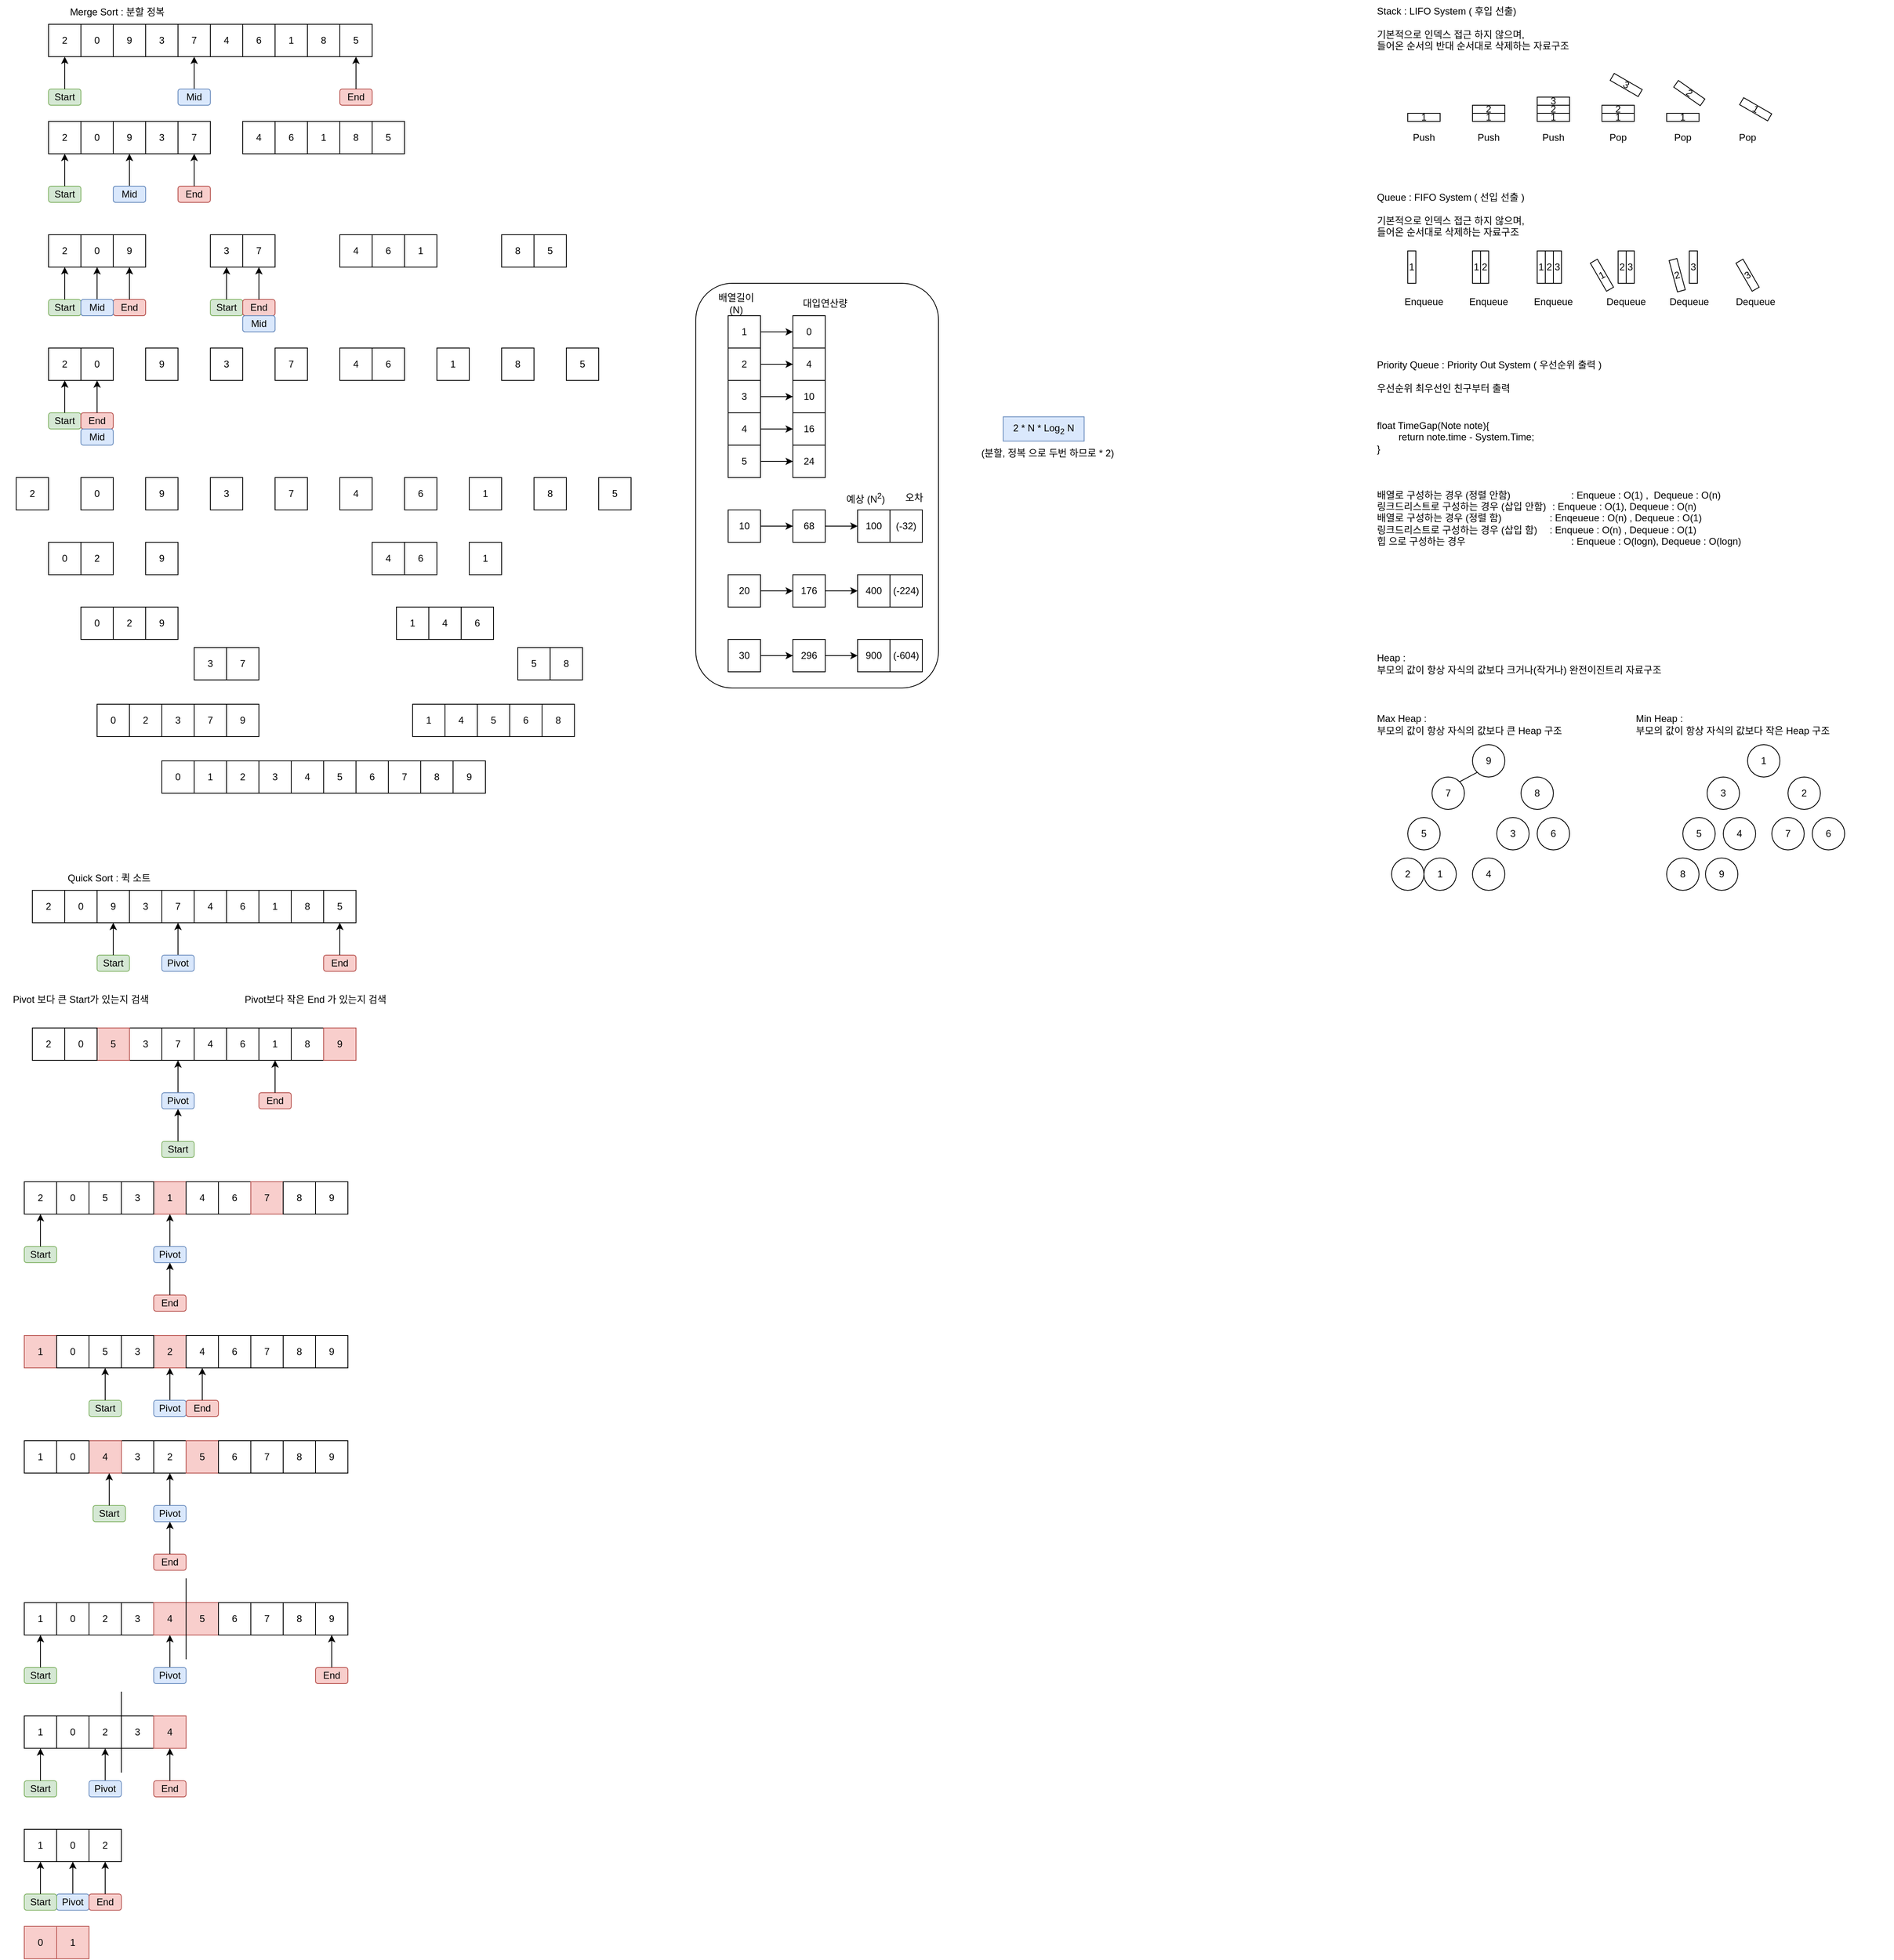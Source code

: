 <mxfile version="18.1.3" type="device"><diagram id="XsUgn-g_U2hLVd-NIfqP" name="Page-1"><mxGraphModel dx="1609" dy="468" grid="1" gridSize="10" guides="1" tooltips="1" connect="1" arrows="1" fold="1" page="1" pageScale="1" pageWidth="827" pageHeight="1169" math="0" shadow="0"><root><mxCell id="0"/><mxCell id="1" parent="0"/><mxCell id="YqcGU_yasuupCN3qLJZl-47" value="" style="rounded=1;whiteSpace=wrap;html=1;" parent="1" vertex="1"><mxGeometry x="840" y="360" width="300" height="500" as="geometry"/></mxCell><mxCell id="0Sv0Pnsijhi5YhSLoThr-1" value="1" style="rounded=0;whiteSpace=wrap;html=1;" parent="1" vertex="1"><mxGeometry x="320" y="40" width="40" height="40" as="geometry"/></mxCell><mxCell id="0Sv0Pnsijhi5YhSLoThr-2" value="2" style="rounded=0;whiteSpace=wrap;html=1;" parent="1" vertex="1"><mxGeometry x="40" y="40" width="40" height="40" as="geometry"/></mxCell><mxCell id="0Sv0Pnsijhi5YhSLoThr-3" value="3" style="rounded=0;whiteSpace=wrap;html=1;" parent="1" vertex="1"><mxGeometry x="160" y="40" width="40" height="40" as="geometry"/></mxCell><mxCell id="0Sv0Pnsijhi5YhSLoThr-4" value="4" style="rounded=0;whiteSpace=wrap;html=1;" parent="1" vertex="1"><mxGeometry x="240" y="40" width="40" height="40" as="geometry"/></mxCell><mxCell id="0Sv0Pnsijhi5YhSLoThr-5" value="5" style="rounded=0;whiteSpace=wrap;html=1;" parent="1" vertex="1"><mxGeometry x="400" y="40" width="40" height="40" as="geometry"/></mxCell><mxCell id="0Sv0Pnsijhi5YhSLoThr-6" value="6" style="rounded=0;whiteSpace=wrap;html=1;" parent="1" vertex="1"><mxGeometry x="280" y="40" width="40" height="40" as="geometry"/></mxCell><mxCell id="0Sv0Pnsijhi5YhSLoThr-7" value="7" style="rounded=0;whiteSpace=wrap;html=1;" parent="1" vertex="1"><mxGeometry x="200" y="40" width="40" height="40" as="geometry"/></mxCell><mxCell id="0Sv0Pnsijhi5YhSLoThr-8" value="8" style="rounded=0;whiteSpace=wrap;html=1;" parent="1" vertex="1"><mxGeometry x="360" y="40" width="40" height="40" as="geometry"/></mxCell><mxCell id="0Sv0Pnsijhi5YhSLoThr-9" value="9" style="rounded=0;whiteSpace=wrap;html=1;" parent="1" vertex="1"><mxGeometry x="120" y="40" width="40" height="40" as="geometry"/></mxCell><mxCell id="0Sv0Pnsijhi5YhSLoThr-10" value="0" style="rounded=0;whiteSpace=wrap;html=1;" parent="1" vertex="1"><mxGeometry x="80" y="40" width="40" height="40" as="geometry"/></mxCell><mxCell id="0Sv0Pnsijhi5YhSLoThr-12" value="Merge Sort : 분할 정복" style="text;html=1;strokeColor=none;fillColor=none;align=center;verticalAlign=middle;whiteSpace=wrap;rounded=0;" parent="1" vertex="1"><mxGeometry x="40" y="10" width="170" height="30" as="geometry"/></mxCell><mxCell id="0Sv0Pnsijhi5YhSLoThr-13" value="" style="endArrow=classic;html=1;rounded=0;entryX=1;entryY=1;entryDx=0;entryDy=0;" parent="1" edge="1"><mxGeometry width="50" height="50" relative="1" as="geometry"><mxPoint x="220" y="120" as="sourcePoint"/><mxPoint x="220" y="80" as="targetPoint"/></mxGeometry></mxCell><mxCell id="0Sv0Pnsijhi5YhSLoThr-15" value="Mid" style="rounded=1;whiteSpace=wrap;html=1;fillColor=#dae8fc;strokeColor=#6c8ebf;" parent="1" vertex="1"><mxGeometry x="200" y="120" width="40" height="20" as="geometry"/></mxCell><mxCell id="0Sv0Pnsijhi5YhSLoThr-16" value="Start" style="rounded=1;whiteSpace=wrap;html=1;fillColor=#d5e8d4;strokeColor=#82b366;" parent="1" vertex="1"><mxGeometry x="40" y="120" width="40" height="20" as="geometry"/></mxCell><mxCell id="0Sv0Pnsijhi5YhSLoThr-18" value="" style="endArrow=classic;html=1;rounded=0;entryX=1;entryY=1;entryDx=0;entryDy=0;" parent="1" edge="1"><mxGeometry width="50" height="50" relative="1" as="geometry"><mxPoint x="60" y="120" as="sourcePoint"/><mxPoint x="60" y="80" as="targetPoint"/></mxGeometry></mxCell><mxCell id="0Sv0Pnsijhi5YhSLoThr-20" value="End" style="rounded=1;whiteSpace=wrap;html=1;fillColor=#f8cecc;strokeColor=#b85450;" parent="1" vertex="1"><mxGeometry x="400" y="120" width="40" height="20" as="geometry"/></mxCell><mxCell id="0Sv0Pnsijhi5YhSLoThr-21" value="" style="endArrow=classic;html=1;rounded=0;entryX=1;entryY=1;entryDx=0;entryDy=0;" parent="1" edge="1"><mxGeometry width="50" height="50" relative="1" as="geometry"><mxPoint x="420" y="120" as="sourcePoint"/><mxPoint x="420" y="80" as="targetPoint"/></mxGeometry></mxCell><mxCell id="0Sv0Pnsijhi5YhSLoThr-22" value="2" style="rounded=0;whiteSpace=wrap;html=1;" parent="1" vertex="1"><mxGeometry x="40" y="160" width="40" height="40" as="geometry"/></mxCell><mxCell id="0Sv0Pnsijhi5YhSLoThr-23" value="3" style="rounded=0;whiteSpace=wrap;html=1;" parent="1" vertex="1"><mxGeometry x="160" y="160" width="40" height="40" as="geometry"/></mxCell><mxCell id="0Sv0Pnsijhi5YhSLoThr-24" value="7" style="rounded=0;whiteSpace=wrap;html=1;" parent="1" vertex="1"><mxGeometry x="200" y="160" width="40" height="40" as="geometry"/></mxCell><mxCell id="0Sv0Pnsijhi5YhSLoThr-25" value="9" style="rounded=0;whiteSpace=wrap;html=1;" parent="1" vertex="1"><mxGeometry x="120" y="160" width="40" height="40" as="geometry"/></mxCell><mxCell id="0Sv0Pnsijhi5YhSLoThr-26" value="0" style="rounded=0;whiteSpace=wrap;html=1;" parent="1" vertex="1"><mxGeometry x="80" y="160" width="40" height="40" as="geometry"/></mxCell><mxCell id="0Sv0Pnsijhi5YhSLoThr-32" value="Start" style="rounded=1;whiteSpace=wrap;html=1;fillColor=#d5e8d4;strokeColor=#82b366;" parent="1" vertex="1"><mxGeometry x="40" y="240" width="40" height="20" as="geometry"/></mxCell><mxCell id="0Sv0Pnsijhi5YhSLoThr-33" value="" style="endArrow=classic;html=1;rounded=0;entryX=1;entryY=1;entryDx=0;entryDy=0;" parent="1" edge="1"><mxGeometry width="50" height="50" relative="1" as="geometry"><mxPoint x="60" y="240" as="sourcePoint"/><mxPoint x="60" y="200" as="targetPoint"/></mxGeometry></mxCell><mxCell id="0Sv0Pnsijhi5YhSLoThr-34" value="End" style="rounded=1;whiteSpace=wrap;html=1;fillColor=#f8cecc;strokeColor=#b85450;" parent="1" vertex="1"><mxGeometry x="200" y="240" width="40" height="20" as="geometry"/></mxCell><mxCell id="0Sv0Pnsijhi5YhSLoThr-35" value="" style="endArrow=classic;html=1;rounded=0;entryX=1;entryY=1;entryDx=0;entryDy=0;" parent="1" edge="1"><mxGeometry width="50" height="50" relative="1" as="geometry"><mxPoint x="220" y="240" as="sourcePoint"/><mxPoint x="220" y="200" as="targetPoint"/></mxGeometry></mxCell><mxCell id="0Sv0Pnsijhi5YhSLoThr-36" value="" style="endArrow=classic;html=1;rounded=0;entryX=1;entryY=1;entryDx=0;entryDy=0;" parent="1" edge="1"><mxGeometry width="50" height="50" relative="1" as="geometry"><mxPoint x="140" y="240" as="sourcePoint"/><mxPoint x="140" y="200" as="targetPoint"/></mxGeometry></mxCell><mxCell id="0Sv0Pnsijhi5YhSLoThr-37" value="Pivot" style="rounded=1;whiteSpace=wrap;html=1;fillColor=#dae8fc;strokeColor=#6c8ebf;" parent="1" vertex="1"><mxGeometry x="120" y="240" width="40" height="20" as="geometry"/></mxCell><mxCell id="0Sv0Pnsijhi5YhSLoThr-38" value="2" style="rounded=0;whiteSpace=wrap;html=1;" parent="1" vertex="1"><mxGeometry x="40" y="300" width="40" height="40" as="geometry"/></mxCell><mxCell id="0Sv0Pnsijhi5YhSLoThr-39" value="9" style="rounded=0;whiteSpace=wrap;html=1;" parent="1" vertex="1"><mxGeometry x="120" y="300" width="40" height="40" as="geometry"/></mxCell><mxCell id="0Sv0Pnsijhi5YhSLoThr-40" value="0" style="rounded=0;whiteSpace=wrap;html=1;" parent="1" vertex="1"><mxGeometry x="80" y="300" width="40" height="40" as="geometry"/></mxCell><mxCell id="0Sv0Pnsijhi5YhSLoThr-41" value="Start" style="rounded=1;whiteSpace=wrap;html=1;fillColor=#d5e8d4;strokeColor=#82b366;" parent="1" vertex="1"><mxGeometry x="40" y="380" width="40" height="20" as="geometry"/></mxCell><mxCell id="0Sv0Pnsijhi5YhSLoThr-42" value="" style="endArrow=classic;html=1;rounded=0;entryX=1;entryY=1;entryDx=0;entryDy=0;" parent="1" edge="1"><mxGeometry width="50" height="50" relative="1" as="geometry"><mxPoint x="60" y="380" as="sourcePoint"/><mxPoint x="60" y="340" as="targetPoint"/></mxGeometry></mxCell><mxCell id="0Sv0Pnsijhi5YhSLoThr-43" value="End" style="rounded=1;whiteSpace=wrap;html=1;fillColor=#f8cecc;strokeColor=#b85450;" parent="1" vertex="1"><mxGeometry x="120" y="380" width="40" height="20" as="geometry"/></mxCell><mxCell id="0Sv0Pnsijhi5YhSLoThr-44" value="" style="endArrow=classic;html=1;rounded=0;entryX=1;entryY=1;entryDx=0;entryDy=0;" parent="1" edge="1"><mxGeometry width="50" height="50" relative="1" as="geometry"><mxPoint x="140" y="380" as="sourcePoint"/><mxPoint x="140" y="340" as="targetPoint"/></mxGeometry></mxCell><mxCell id="0Sv0Pnsijhi5YhSLoThr-45" value="" style="endArrow=classic;html=1;rounded=0;entryX=1;entryY=1;entryDx=0;entryDy=0;" parent="1" edge="1"><mxGeometry width="50" height="50" relative="1" as="geometry"><mxPoint x="100" y="380" as="sourcePoint"/><mxPoint x="100" y="340" as="targetPoint"/></mxGeometry></mxCell><mxCell id="0Sv0Pnsijhi5YhSLoThr-46" value="Pivot" style="rounded=1;whiteSpace=wrap;html=1;fillColor=#dae8fc;strokeColor=#6c8ebf;" parent="1" vertex="1"><mxGeometry x="80" y="380" width="40" height="20" as="geometry"/></mxCell><mxCell id="0Sv0Pnsijhi5YhSLoThr-47" value="2" style="rounded=0;whiteSpace=wrap;html=1;" parent="1" vertex="1"><mxGeometry x="40" y="440" width="40" height="40" as="geometry"/></mxCell><mxCell id="0Sv0Pnsijhi5YhSLoThr-48" value="0" style="rounded=0;whiteSpace=wrap;html=1;" parent="1" vertex="1"><mxGeometry x="80" y="440" width="40" height="40" as="geometry"/></mxCell><mxCell id="0Sv0Pnsijhi5YhSLoThr-49" value="Start" style="rounded=1;whiteSpace=wrap;html=1;fillColor=#d5e8d4;strokeColor=#82b366;" parent="1" vertex="1"><mxGeometry x="40" y="520" width="40" height="20" as="geometry"/></mxCell><mxCell id="0Sv0Pnsijhi5YhSLoThr-50" value="" style="endArrow=classic;html=1;rounded=0;entryX=1;entryY=1;entryDx=0;entryDy=0;" parent="1" edge="1"><mxGeometry width="50" height="50" relative="1" as="geometry"><mxPoint x="60" y="520" as="sourcePoint"/><mxPoint x="60" y="480" as="targetPoint"/></mxGeometry></mxCell><mxCell id="0Sv0Pnsijhi5YhSLoThr-51" value="End" style="rounded=1;whiteSpace=wrap;html=1;fillColor=#f8cecc;strokeColor=#b85450;" parent="1" vertex="1"><mxGeometry x="80" y="520" width="40" height="20" as="geometry"/></mxCell><mxCell id="0Sv0Pnsijhi5YhSLoThr-52" value="" style="endArrow=classic;html=1;rounded=0;entryX=1;entryY=1;entryDx=0;entryDy=0;" parent="1" edge="1"><mxGeometry width="50" height="50" relative="1" as="geometry"><mxPoint x="100" y="520" as="sourcePoint"/><mxPoint x="100" y="480" as="targetPoint"/></mxGeometry></mxCell><mxCell id="0Sv0Pnsijhi5YhSLoThr-53" value="Mid" style="rounded=1;whiteSpace=wrap;html=1;fillColor=#dae8fc;strokeColor=#6c8ebf;" parent="1" vertex="1"><mxGeometry x="80" y="540" width="40" height="20" as="geometry"/></mxCell><mxCell id="0Sv0Pnsijhi5YhSLoThr-54" value="2" style="rounded=0;whiteSpace=wrap;html=1;" parent="1" vertex="1"><mxGeometry y="600" width="40" height="40" as="geometry"/></mxCell><mxCell id="0Sv0Pnsijhi5YhSLoThr-55" value="0" style="rounded=0;whiteSpace=wrap;html=1;" parent="1" vertex="1"><mxGeometry x="80" y="600" width="40" height="40" as="geometry"/></mxCell><mxCell id="0Sv0Pnsijhi5YhSLoThr-56" value="1" style="rounded=0;whiteSpace=wrap;html=1;" parent="1" vertex="1"><mxGeometry x="360" y="160" width="40" height="40" as="geometry"/></mxCell><mxCell id="0Sv0Pnsijhi5YhSLoThr-57" value="4" style="rounded=0;whiteSpace=wrap;html=1;" parent="1" vertex="1"><mxGeometry x="280" y="160" width="40" height="40" as="geometry"/></mxCell><mxCell id="0Sv0Pnsijhi5YhSLoThr-58" value="5" style="rounded=0;whiteSpace=wrap;html=1;" parent="1" vertex="1"><mxGeometry x="440" y="160" width="40" height="40" as="geometry"/></mxCell><mxCell id="0Sv0Pnsijhi5YhSLoThr-59" value="6" style="rounded=0;whiteSpace=wrap;html=1;" parent="1" vertex="1"><mxGeometry x="320" y="160" width="40" height="40" as="geometry"/></mxCell><mxCell id="0Sv0Pnsijhi5YhSLoThr-60" value="8" style="rounded=0;whiteSpace=wrap;html=1;" parent="1" vertex="1"><mxGeometry x="400" y="160" width="40" height="40" as="geometry"/></mxCell><mxCell id="0Sv0Pnsijhi5YhSLoThr-61" value="3" style="rounded=0;whiteSpace=wrap;html=1;" parent="1" vertex="1"><mxGeometry x="240" y="300" width="40" height="40" as="geometry"/></mxCell><mxCell id="0Sv0Pnsijhi5YhSLoThr-62" value="7" style="rounded=0;whiteSpace=wrap;html=1;" parent="1" vertex="1"><mxGeometry x="280" y="300" width="40" height="40" as="geometry"/></mxCell><mxCell id="0Sv0Pnsijhi5YhSLoThr-63" value="Start" style="rounded=1;whiteSpace=wrap;html=1;fillColor=#d5e8d4;strokeColor=#82b366;" parent="1" vertex="1"><mxGeometry x="240" y="380" width="40" height="20" as="geometry"/></mxCell><mxCell id="0Sv0Pnsijhi5YhSLoThr-64" value="" style="endArrow=classic;html=1;rounded=0;entryX=1;entryY=1;entryDx=0;entryDy=0;" parent="1" edge="1"><mxGeometry width="50" height="50" relative="1" as="geometry"><mxPoint x="260" y="380" as="sourcePoint"/><mxPoint x="260" y="340" as="targetPoint"/></mxGeometry></mxCell><mxCell id="0Sv0Pnsijhi5YhSLoThr-65" value="End" style="rounded=1;whiteSpace=wrap;html=1;fillColor=#f8cecc;strokeColor=#b85450;" parent="1" vertex="1"><mxGeometry x="280" y="380" width="40" height="20" as="geometry"/></mxCell><mxCell id="0Sv0Pnsijhi5YhSLoThr-66" value="" style="endArrow=classic;html=1;rounded=0;entryX=1;entryY=1;entryDx=0;entryDy=0;" parent="1" edge="1"><mxGeometry width="50" height="50" relative="1" as="geometry"><mxPoint x="300" y="380" as="sourcePoint"/><mxPoint x="300" y="340" as="targetPoint"/></mxGeometry></mxCell><mxCell id="0Sv0Pnsijhi5YhSLoThr-67" value="Pivot" style="rounded=1;whiteSpace=wrap;html=1;fillColor=#dae8fc;strokeColor=#6c8ebf;" parent="1" vertex="1"><mxGeometry x="280" y="400" width="40" height="20" as="geometry"/></mxCell><mxCell id="0Sv0Pnsijhi5YhSLoThr-68" value="3" style="rounded=0;whiteSpace=wrap;html=1;" parent="1" vertex="1"><mxGeometry x="240" y="440" width="40" height="40" as="geometry"/></mxCell><mxCell id="0Sv0Pnsijhi5YhSLoThr-69" value="7" style="rounded=0;whiteSpace=wrap;html=1;" parent="1" vertex="1"><mxGeometry x="320" y="440" width="40" height="40" as="geometry"/></mxCell><mxCell id="0Sv0Pnsijhi5YhSLoThr-70" value="9" style="rounded=0;whiteSpace=wrap;html=1;" parent="1" vertex="1"><mxGeometry x="160" y="440" width="40" height="40" as="geometry"/></mxCell><mxCell id="0Sv0Pnsijhi5YhSLoThr-72" value="9" style="rounded=0;whiteSpace=wrap;html=1;" parent="1" vertex="1"><mxGeometry x="160" y="600" width="40" height="40" as="geometry"/></mxCell><mxCell id="0Sv0Pnsijhi5YhSLoThr-73" value="3" style="rounded=0;whiteSpace=wrap;html=1;" parent="1" vertex="1"><mxGeometry x="240" y="600" width="40" height="40" as="geometry"/></mxCell><mxCell id="0Sv0Pnsijhi5YhSLoThr-74" value="7" style="rounded=0;whiteSpace=wrap;html=1;" parent="1" vertex="1"><mxGeometry x="320" y="600" width="40" height="40" as="geometry"/></mxCell><mxCell id="0Sv0Pnsijhi5YhSLoThr-75" value="2" style="rounded=0;whiteSpace=wrap;html=1;" parent="1" vertex="1"><mxGeometry x="80" y="680" width="40" height="40" as="geometry"/></mxCell><mxCell id="0Sv0Pnsijhi5YhSLoThr-76" value="0" style="rounded=0;whiteSpace=wrap;html=1;" parent="1" vertex="1"><mxGeometry x="40" y="680" width="40" height="40" as="geometry"/></mxCell><mxCell id="0Sv0Pnsijhi5YhSLoThr-77" value="9" style="rounded=0;whiteSpace=wrap;html=1;" parent="1" vertex="1"><mxGeometry x="160" y="680" width="40" height="40" as="geometry"/></mxCell><mxCell id="0Sv0Pnsijhi5YhSLoThr-80" value="7" style="rounded=0;whiteSpace=wrap;html=1;" parent="1" vertex="1"><mxGeometry x="260" y="810" width="40" height="40" as="geometry"/></mxCell><mxCell id="0Sv0Pnsijhi5YhSLoThr-81" value="9" style="rounded=0;whiteSpace=wrap;html=1;" parent="1" vertex="1"><mxGeometry x="160" y="760" width="40" height="40" as="geometry"/></mxCell><mxCell id="0Sv0Pnsijhi5YhSLoThr-82" value="3" style="rounded=0;whiteSpace=wrap;html=1;" parent="1" vertex="1"><mxGeometry x="220" y="810" width="40" height="40" as="geometry"/></mxCell><mxCell id="0Sv0Pnsijhi5YhSLoThr-85" value="2" style="rounded=0;whiteSpace=wrap;html=1;" parent="1" vertex="1"><mxGeometry x="120" y="760" width="40" height="40" as="geometry"/></mxCell><mxCell id="0Sv0Pnsijhi5YhSLoThr-88" value="0" style="rounded=0;whiteSpace=wrap;html=1;" parent="1" vertex="1"><mxGeometry x="80" y="760" width="40" height="40" as="geometry"/></mxCell><mxCell id="0Sv0Pnsijhi5YhSLoThr-97" value="1" style="rounded=0;whiteSpace=wrap;html=1;" parent="1" vertex="1"><mxGeometry x="480" y="300" width="40" height="40" as="geometry"/></mxCell><mxCell id="0Sv0Pnsijhi5YhSLoThr-98" value="4" style="rounded=0;whiteSpace=wrap;html=1;" parent="1" vertex="1"><mxGeometry x="400" y="300" width="40" height="40" as="geometry"/></mxCell><mxCell id="0Sv0Pnsijhi5YhSLoThr-99" value="6" style="rounded=0;whiteSpace=wrap;html=1;" parent="1" vertex="1"><mxGeometry x="440" y="300" width="40" height="40" as="geometry"/></mxCell><mxCell id="0Sv0Pnsijhi5YhSLoThr-100" value="5" style="rounded=0;whiteSpace=wrap;html=1;" parent="1" vertex="1"><mxGeometry x="640" y="300" width="40" height="40" as="geometry"/></mxCell><mxCell id="0Sv0Pnsijhi5YhSLoThr-101" value="8" style="rounded=0;whiteSpace=wrap;html=1;" parent="1" vertex="1"><mxGeometry x="600" y="300" width="40" height="40" as="geometry"/></mxCell><mxCell id="0Sv0Pnsijhi5YhSLoThr-102" value="4" style="rounded=0;whiteSpace=wrap;html=1;" parent="1" vertex="1"><mxGeometry x="400" y="440" width="40" height="40" as="geometry"/></mxCell><mxCell id="0Sv0Pnsijhi5YhSLoThr-103" value="6" style="rounded=0;whiteSpace=wrap;html=1;" parent="1" vertex="1"><mxGeometry x="440" y="440" width="40" height="40" as="geometry"/></mxCell><mxCell id="0Sv0Pnsijhi5YhSLoThr-104" value="1" style="rounded=0;whiteSpace=wrap;html=1;" parent="1" vertex="1"><mxGeometry x="520" y="440" width="40" height="40" as="geometry"/></mxCell><mxCell id="0Sv0Pnsijhi5YhSLoThr-105" value="8" style="rounded=0;whiteSpace=wrap;html=1;" parent="1" vertex="1"><mxGeometry x="600" y="440" width="40" height="40" as="geometry"/></mxCell><mxCell id="0Sv0Pnsijhi5YhSLoThr-106" value="5" style="rounded=0;whiteSpace=wrap;html=1;" parent="1" vertex="1"><mxGeometry x="680" y="440" width="40" height="40" as="geometry"/></mxCell><mxCell id="0Sv0Pnsijhi5YhSLoThr-107" value="4" style="rounded=0;whiteSpace=wrap;html=1;" parent="1" vertex="1"><mxGeometry x="400" y="600" width="40" height="40" as="geometry"/></mxCell><mxCell id="0Sv0Pnsijhi5YhSLoThr-108" value="6" style="rounded=0;whiteSpace=wrap;html=1;" parent="1" vertex="1"><mxGeometry x="480" y="600" width="40" height="40" as="geometry"/></mxCell><mxCell id="0Sv0Pnsijhi5YhSLoThr-109" value="1" style="rounded=0;whiteSpace=wrap;html=1;" parent="1" vertex="1"><mxGeometry x="560" y="600" width="40" height="40" as="geometry"/></mxCell><mxCell id="0Sv0Pnsijhi5YhSLoThr-110" value="8" style="rounded=0;whiteSpace=wrap;html=1;" parent="1" vertex="1"><mxGeometry x="640" y="600" width="40" height="40" as="geometry"/></mxCell><mxCell id="0Sv0Pnsijhi5YhSLoThr-111" value="5" style="rounded=0;whiteSpace=wrap;html=1;" parent="1" vertex="1"><mxGeometry x="720" y="600" width="40" height="40" as="geometry"/></mxCell><mxCell id="0Sv0Pnsijhi5YhSLoThr-112" value="4" style="rounded=0;whiteSpace=wrap;html=1;" parent="1" vertex="1"><mxGeometry x="440" y="680" width="40" height="40" as="geometry"/></mxCell><mxCell id="0Sv0Pnsijhi5YhSLoThr-113" value="6" style="rounded=0;whiteSpace=wrap;html=1;" parent="1" vertex="1"><mxGeometry x="480" y="680" width="40" height="40" as="geometry"/></mxCell><mxCell id="0Sv0Pnsijhi5YhSLoThr-114" value="1" style="rounded=0;whiteSpace=wrap;html=1;" parent="1" vertex="1"><mxGeometry x="560" y="680" width="40" height="40" as="geometry"/></mxCell><mxCell id="0Sv0Pnsijhi5YhSLoThr-115" value="1" style="rounded=0;whiteSpace=wrap;html=1;" parent="1" vertex="1"><mxGeometry x="470" y="760" width="40" height="40" as="geometry"/></mxCell><mxCell id="0Sv0Pnsijhi5YhSLoThr-116" value="6" style="rounded=0;whiteSpace=wrap;html=1;" parent="1" vertex="1"><mxGeometry x="550" y="760" width="40" height="40" as="geometry"/></mxCell><mxCell id="0Sv0Pnsijhi5YhSLoThr-117" value="4" style="rounded=0;whiteSpace=wrap;html=1;" parent="1" vertex="1"><mxGeometry x="510" y="760" width="40" height="40" as="geometry"/></mxCell><mxCell id="0Sv0Pnsijhi5YhSLoThr-121" value="8" style="rounded=0;whiteSpace=wrap;html=1;" parent="1" vertex="1"><mxGeometry x="660" y="810" width="40" height="40" as="geometry"/></mxCell><mxCell id="0Sv0Pnsijhi5YhSLoThr-122" value="5" style="rounded=0;whiteSpace=wrap;html=1;" parent="1" vertex="1"><mxGeometry x="620" y="810" width="40" height="40" as="geometry"/></mxCell><mxCell id="0Sv0Pnsijhi5YhSLoThr-124" value="7" style="rounded=0;whiteSpace=wrap;html=1;" parent="1" vertex="1"><mxGeometry x="220" y="880" width="40" height="40" as="geometry"/></mxCell><mxCell id="0Sv0Pnsijhi5YhSLoThr-125" value="9" style="rounded=0;whiteSpace=wrap;html=1;" parent="1" vertex="1"><mxGeometry x="260" y="880" width="40" height="40" as="geometry"/></mxCell><mxCell id="0Sv0Pnsijhi5YhSLoThr-126" value="3" style="rounded=0;whiteSpace=wrap;html=1;" parent="1" vertex="1"><mxGeometry x="180" y="880" width="40" height="40" as="geometry"/></mxCell><mxCell id="0Sv0Pnsijhi5YhSLoThr-127" value="2" style="rounded=0;whiteSpace=wrap;html=1;" parent="1" vertex="1"><mxGeometry x="140" y="880" width="40" height="40" as="geometry"/></mxCell><mxCell id="0Sv0Pnsijhi5YhSLoThr-128" value="0" style="rounded=0;whiteSpace=wrap;html=1;" parent="1" vertex="1"><mxGeometry x="100" y="880" width="40" height="40" as="geometry"/></mxCell><mxCell id="0Sv0Pnsijhi5YhSLoThr-129" value="1" style="rounded=0;whiteSpace=wrap;html=1;" parent="1" vertex="1"><mxGeometry x="490" y="880" width="40" height="40" as="geometry"/></mxCell><mxCell id="0Sv0Pnsijhi5YhSLoThr-130" value="6" style="rounded=0;whiteSpace=wrap;html=1;" parent="1" vertex="1"><mxGeometry x="610" y="880" width="40" height="40" as="geometry"/></mxCell><mxCell id="0Sv0Pnsijhi5YhSLoThr-131" value="4" style="rounded=0;whiteSpace=wrap;html=1;" parent="1" vertex="1"><mxGeometry x="530" y="880" width="40" height="40" as="geometry"/></mxCell><mxCell id="0Sv0Pnsijhi5YhSLoThr-132" value="8" style="rounded=0;whiteSpace=wrap;html=1;" parent="1" vertex="1"><mxGeometry x="650" y="880" width="40" height="40" as="geometry"/></mxCell><mxCell id="0Sv0Pnsijhi5YhSLoThr-133" value="5" style="rounded=0;whiteSpace=wrap;html=1;" parent="1" vertex="1"><mxGeometry x="570" y="880" width="40" height="40" as="geometry"/></mxCell><mxCell id="0Sv0Pnsijhi5YhSLoThr-134" value="7" style="rounded=0;whiteSpace=wrap;html=1;" parent="1" vertex="1"><mxGeometry x="460" y="950" width="40" height="40" as="geometry"/></mxCell><mxCell id="0Sv0Pnsijhi5YhSLoThr-135" value="9" style="rounded=0;whiteSpace=wrap;html=1;" parent="1" vertex="1"><mxGeometry x="540" y="950" width="40" height="40" as="geometry"/></mxCell><mxCell id="0Sv0Pnsijhi5YhSLoThr-136" value="3" style="rounded=0;whiteSpace=wrap;html=1;" parent="1" vertex="1"><mxGeometry x="300" y="950" width="40" height="40" as="geometry"/></mxCell><mxCell id="0Sv0Pnsijhi5YhSLoThr-137" value="2" style="rounded=0;whiteSpace=wrap;html=1;" parent="1" vertex="1"><mxGeometry x="260" y="950" width="40" height="40" as="geometry"/></mxCell><mxCell id="0Sv0Pnsijhi5YhSLoThr-138" value="0" style="rounded=0;whiteSpace=wrap;html=1;" parent="1" vertex="1"><mxGeometry x="180" y="950" width="40" height="40" as="geometry"/></mxCell><mxCell id="0Sv0Pnsijhi5YhSLoThr-139" value="1" style="rounded=0;whiteSpace=wrap;html=1;" parent="1" vertex="1"><mxGeometry x="220" y="950" width="40" height="40" as="geometry"/></mxCell><mxCell id="0Sv0Pnsijhi5YhSLoThr-140" value="6" style="rounded=0;whiteSpace=wrap;html=1;" parent="1" vertex="1"><mxGeometry x="420" y="950" width="40" height="40" as="geometry"/></mxCell><mxCell id="0Sv0Pnsijhi5YhSLoThr-141" value="4" style="rounded=0;whiteSpace=wrap;html=1;" parent="1" vertex="1"><mxGeometry x="340" y="950" width="40" height="40" as="geometry"/></mxCell><mxCell id="0Sv0Pnsijhi5YhSLoThr-142" value="8" style="rounded=0;whiteSpace=wrap;html=1;" parent="1" vertex="1"><mxGeometry x="500" y="950" width="40" height="40" as="geometry"/></mxCell><mxCell id="0Sv0Pnsijhi5YhSLoThr-143" value="5" style="rounded=0;whiteSpace=wrap;html=1;" parent="1" vertex="1"><mxGeometry x="380" y="950" width="40" height="40" as="geometry"/></mxCell><mxCell id="YqcGU_yasuupCN3qLJZl-33" style="edgeStyle=orthogonalEdgeStyle;rounded=0;orthogonalLoop=1;jettySize=auto;html=1;entryX=0;entryY=0.5;entryDx=0;entryDy=0;" parent="1" source="YqcGU_yasuupCN3qLJZl-2" target="YqcGU_yasuupCN3qLJZl-3" edge="1"><mxGeometry relative="1" as="geometry"/></mxCell><mxCell id="YqcGU_yasuupCN3qLJZl-2" value="1" style="rounded=0;whiteSpace=wrap;html=1;" parent="1" vertex="1"><mxGeometry x="880" y="400" width="40" height="40" as="geometry"/></mxCell><mxCell id="YqcGU_yasuupCN3qLJZl-3" value="0" style="rounded=0;whiteSpace=wrap;html=1;" parent="1" vertex="1"><mxGeometry x="960" y="400" width="40" height="40" as="geometry"/></mxCell><mxCell id="YqcGU_yasuupCN3qLJZl-35" style="edgeStyle=orthogonalEdgeStyle;rounded=0;orthogonalLoop=1;jettySize=auto;html=1;entryX=0;entryY=0.5;entryDx=0;entryDy=0;" parent="1" source="YqcGU_yasuupCN3qLJZl-4" target="YqcGU_yasuupCN3qLJZl-7" edge="1"><mxGeometry relative="1" as="geometry"/></mxCell><mxCell id="YqcGU_yasuupCN3qLJZl-4" value="2" style="rounded=0;whiteSpace=wrap;html=1;" parent="1" vertex="1"><mxGeometry x="880" y="440" width="40" height="40" as="geometry"/></mxCell><mxCell id="YqcGU_yasuupCN3qLJZl-5" value="배열길이(N)" style="text;html=1;strokeColor=none;fillColor=none;align=center;verticalAlign=middle;whiteSpace=wrap;rounded=0;" parent="1" vertex="1"><mxGeometry x="860" y="370" width="60" height="30" as="geometry"/></mxCell><mxCell id="YqcGU_yasuupCN3qLJZl-6" value="대입연산량" style="text;html=1;strokeColor=none;fillColor=none;align=center;verticalAlign=middle;whiteSpace=wrap;rounded=0;" parent="1" vertex="1"><mxGeometry x="960" y="370" width="80" height="30" as="geometry"/></mxCell><mxCell id="YqcGU_yasuupCN3qLJZl-7" value="4" style="rounded=0;whiteSpace=wrap;html=1;" parent="1" vertex="1"><mxGeometry x="960" y="440" width="40" height="40" as="geometry"/></mxCell><mxCell id="YqcGU_yasuupCN3qLJZl-36" style="edgeStyle=orthogonalEdgeStyle;rounded=0;orthogonalLoop=1;jettySize=auto;html=1;entryX=0;entryY=0.5;entryDx=0;entryDy=0;" parent="1" source="YqcGU_yasuupCN3qLJZl-8" target="YqcGU_yasuupCN3qLJZl-9" edge="1"><mxGeometry relative="1" as="geometry"/></mxCell><mxCell id="YqcGU_yasuupCN3qLJZl-8" value="3" style="rounded=0;whiteSpace=wrap;html=1;" parent="1" vertex="1"><mxGeometry x="880" y="480" width="40" height="40" as="geometry"/></mxCell><mxCell id="YqcGU_yasuupCN3qLJZl-9" value="10" style="rounded=0;whiteSpace=wrap;html=1;" parent="1" vertex="1"><mxGeometry x="960" y="480" width="40" height="40" as="geometry"/></mxCell><mxCell id="YqcGU_yasuupCN3qLJZl-37" style="edgeStyle=orthogonalEdgeStyle;rounded=0;orthogonalLoop=1;jettySize=auto;html=1;entryX=0;entryY=0.5;entryDx=0;entryDy=0;" parent="1" source="YqcGU_yasuupCN3qLJZl-10" target="YqcGU_yasuupCN3qLJZl-11" edge="1"><mxGeometry relative="1" as="geometry"/></mxCell><mxCell id="YqcGU_yasuupCN3qLJZl-10" value="4" style="rounded=0;whiteSpace=wrap;html=1;" parent="1" vertex="1"><mxGeometry x="880" y="520" width="40" height="40" as="geometry"/></mxCell><mxCell id="YqcGU_yasuupCN3qLJZl-11" value="16" style="rounded=0;whiteSpace=wrap;html=1;" parent="1" vertex="1"><mxGeometry x="960" y="520" width="40" height="40" as="geometry"/></mxCell><mxCell id="YqcGU_yasuupCN3qLJZl-38" style="edgeStyle=orthogonalEdgeStyle;rounded=0;orthogonalLoop=1;jettySize=auto;html=1;entryX=0;entryY=0.5;entryDx=0;entryDy=0;" parent="1" source="YqcGU_yasuupCN3qLJZl-12" target="YqcGU_yasuupCN3qLJZl-13" edge="1"><mxGeometry relative="1" as="geometry"/></mxCell><mxCell id="YqcGU_yasuupCN3qLJZl-12" value="5" style="rounded=0;whiteSpace=wrap;html=1;" parent="1" vertex="1"><mxGeometry x="880" y="560" width="40" height="40" as="geometry"/></mxCell><mxCell id="YqcGU_yasuupCN3qLJZl-13" value="24" style="rounded=0;whiteSpace=wrap;html=1;" parent="1" vertex="1"><mxGeometry x="960" y="560" width="40" height="40" as="geometry"/></mxCell><mxCell id="YqcGU_yasuupCN3qLJZl-41" style="edgeStyle=orthogonalEdgeStyle;rounded=0;orthogonalLoop=1;jettySize=auto;html=1;entryX=0;entryY=0.5;entryDx=0;entryDy=0;" parent="1" source="YqcGU_yasuupCN3qLJZl-14" target="YqcGU_yasuupCN3qLJZl-15" edge="1"><mxGeometry relative="1" as="geometry"/></mxCell><mxCell id="YqcGU_yasuupCN3qLJZl-14" value="10" style="rounded=0;whiteSpace=wrap;html=1;" parent="1" vertex="1"><mxGeometry x="880" y="640" width="40" height="40" as="geometry"/></mxCell><mxCell id="YqcGU_yasuupCN3qLJZl-28" style="edgeStyle=orthogonalEdgeStyle;rounded=0;orthogonalLoop=1;jettySize=auto;html=1;" parent="1" source="YqcGU_yasuupCN3qLJZl-15" target="YqcGU_yasuupCN3qLJZl-25" edge="1"><mxGeometry relative="1" as="geometry"/></mxCell><mxCell id="YqcGU_yasuupCN3qLJZl-15" value="68" style="rounded=0;whiteSpace=wrap;html=1;" parent="1" vertex="1"><mxGeometry x="960" y="640" width="40" height="40" as="geometry"/></mxCell><mxCell id="YqcGU_yasuupCN3qLJZl-42" style="edgeStyle=orthogonalEdgeStyle;rounded=0;orthogonalLoop=1;jettySize=auto;html=1;entryX=0;entryY=0.5;entryDx=0;entryDy=0;" parent="1" source="YqcGU_yasuupCN3qLJZl-16" target="YqcGU_yasuupCN3qLJZl-17" edge="1"><mxGeometry relative="1" as="geometry"/></mxCell><mxCell id="YqcGU_yasuupCN3qLJZl-16" value="20" style="rounded=0;whiteSpace=wrap;html=1;" parent="1" vertex="1"><mxGeometry x="880" y="720" width="40" height="40" as="geometry"/></mxCell><mxCell id="YqcGU_yasuupCN3qLJZl-29" value="" style="edgeStyle=orthogonalEdgeStyle;rounded=0;orthogonalLoop=1;jettySize=auto;html=1;" parent="1" source="YqcGU_yasuupCN3qLJZl-17" target="YqcGU_yasuupCN3qLJZl-26" edge="1"><mxGeometry relative="1" as="geometry"/></mxCell><mxCell id="YqcGU_yasuupCN3qLJZl-17" value="176" style="rounded=0;whiteSpace=wrap;html=1;" parent="1" vertex="1"><mxGeometry x="960" y="720" width="40" height="40" as="geometry"/></mxCell><mxCell id="YqcGU_yasuupCN3qLJZl-18" value="(-32)" style="rounded=0;whiteSpace=wrap;html=1;" parent="1" vertex="1"><mxGeometry x="1080" y="640" width="40" height="40" as="geometry"/></mxCell><mxCell id="YqcGU_yasuupCN3qLJZl-19" value="(-224)" style="rounded=0;whiteSpace=wrap;html=1;" parent="1" vertex="1"><mxGeometry x="1080" y="720" width="40" height="40" as="geometry"/></mxCell><mxCell id="YqcGU_yasuupCN3qLJZl-43" style="edgeStyle=orthogonalEdgeStyle;rounded=0;orthogonalLoop=1;jettySize=auto;html=1;entryX=0;entryY=0.5;entryDx=0;entryDy=0;" parent="1" source="YqcGU_yasuupCN3qLJZl-20" target="YqcGU_yasuupCN3qLJZl-21" edge="1"><mxGeometry relative="1" as="geometry"/></mxCell><mxCell id="YqcGU_yasuupCN3qLJZl-20" value="30" style="rounded=0;whiteSpace=wrap;html=1;" parent="1" vertex="1"><mxGeometry x="880" y="800" width="40" height="40" as="geometry"/></mxCell><mxCell id="YqcGU_yasuupCN3qLJZl-30" value="" style="edgeStyle=orthogonalEdgeStyle;rounded=0;orthogonalLoop=1;jettySize=auto;html=1;" parent="1" source="YqcGU_yasuupCN3qLJZl-21" target="YqcGU_yasuupCN3qLJZl-27" edge="1"><mxGeometry relative="1" as="geometry"/></mxCell><mxCell id="YqcGU_yasuupCN3qLJZl-21" value="296" style="rounded=0;whiteSpace=wrap;html=1;" parent="1" vertex="1"><mxGeometry x="960" y="800" width="40" height="40" as="geometry"/></mxCell><mxCell id="YqcGU_yasuupCN3qLJZl-22" value="(-604)" style="rounded=0;whiteSpace=wrap;html=1;" parent="1" vertex="1"><mxGeometry x="1080" y="800" width="40" height="40" as="geometry"/></mxCell><mxCell id="YqcGU_yasuupCN3qLJZl-23" value="2 * N * Log&lt;sub&gt;2&lt;/sub&gt; N" style="text;html=1;strokeColor=#6c8ebf;fillColor=#dae8fc;align=center;verticalAlign=middle;whiteSpace=wrap;rounded=0;" parent="1" vertex="1"><mxGeometry x="1220" y="525" width="100" height="30" as="geometry"/></mxCell><mxCell id="YqcGU_yasuupCN3qLJZl-25" value="100" style="rounded=0;whiteSpace=wrap;html=1;" parent="1" vertex="1"><mxGeometry x="1040" y="640" width="40" height="40" as="geometry"/></mxCell><mxCell id="YqcGU_yasuupCN3qLJZl-26" value="400" style="rounded=0;whiteSpace=wrap;html=1;" parent="1" vertex="1"><mxGeometry x="1040" y="720" width="40" height="40" as="geometry"/></mxCell><mxCell id="YqcGU_yasuupCN3qLJZl-27" value="900" style="rounded=0;whiteSpace=wrap;html=1;" parent="1" vertex="1"><mxGeometry x="1040" y="800" width="40" height="40" as="geometry"/></mxCell><mxCell id="YqcGU_yasuupCN3qLJZl-39" value="예상 (N&lt;sup&gt;2&lt;/sup&gt;)" style="text;html=1;strokeColor=none;fillColor=none;align=center;verticalAlign=middle;whiteSpace=wrap;rounded=0;" parent="1" vertex="1"><mxGeometry x="1020" y="610" width="60" height="30" as="geometry"/></mxCell><mxCell id="YqcGU_yasuupCN3qLJZl-44" value="오차" style="text;html=1;strokeColor=none;fillColor=none;align=center;verticalAlign=middle;whiteSpace=wrap;rounded=0;" parent="1" vertex="1"><mxGeometry x="1080" y="610" width="60" height="30" as="geometry"/></mxCell><mxCell id="YqcGU_yasuupCN3qLJZl-46" value="(분할, 정복 으로 두번 하므로 * 2)" style="text;html=1;strokeColor=none;fillColor=none;align=center;verticalAlign=middle;whiteSpace=wrap;rounded=0;" parent="1" vertex="1"><mxGeometry x="1180" y="555" width="190" height="30" as="geometry"/></mxCell><mxCell id="YqcGU_yasuupCN3qLJZl-68" value="1" style="rounded=0;whiteSpace=wrap;html=1;" parent="1" vertex="1"><mxGeometry x="300" y="1110" width="40" height="40" as="geometry"/></mxCell><mxCell id="YqcGU_yasuupCN3qLJZl-69" value="2" style="rounded=0;whiteSpace=wrap;html=1;" parent="1" vertex="1"><mxGeometry x="20" y="1110" width="40" height="40" as="geometry"/></mxCell><mxCell id="YqcGU_yasuupCN3qLJZl-70" value="3" style="rounded=0;whiteSpace=wrap;html=1;" parent="1" vertex="1"><mxGeometry x="140" y="1110" width="40" height="40" as="geometry"/></mxCell><mxCell id="YqcGU_yasuupCN3qLJZl-71" value="4" style="rounded=0;whiteSpace=wrap;html=1;" parent="1" vertex="1"><mxGeometry x="220" y="1110" width="40" height="40" as="geometry"/></mxCell><mxCell id="YqcGU_yasuupCN3qLJZl-72" value="5" style="rounded=0;whiteSpace=wrap;html=1;" parent="1" vertex="1"><mxGeometry x="380" y="1110" width="40" height="40" as="geometry"/></mxCell><mxCell id="YqcGU_yasuupCN3qLJZl-73" value="6" style="rounded=0;whiteSpace=wrap;html=1;" parent="1" vertex="1"><mxGeometry x="260" y="1110" width="40" height="40" as="geometry"/></mxCell><mxCell id="YqcGU_yasuupCN3qLJZl-74" value="7" style="rounded=0;whiteSpace=wrap;html=1;" parent="1" vertex="1"><mxGeometry x="180" y="1110" width="40" height="40" as="geometry"/></mxCell><mxCell id="YqcGU_yasuupCN3qLJZl-75" value="8" style="rounded=0;whiteSpace=wrap;html=1;" parent="1" vertex="1"><mxGeometry x="340" y="1110" width="40" height="40" as="geometry"/></mxCell><mxCell id="YqcGU_yasuupCN3qLJZl-76" value="9" style="rounded=0;whiteSpace=wrap;html=1;" parent="1" vertex="1"><mxGeometry x="100" y="1110" width="40" height="40" as="geometry"/></mxCell><mxCell id="YqcGU_yasuupCN3qLJZl-77" value="0" style="rounded=0;whiteSpace=wrap;html=1;" parent="1" vertex="1"><mxGeometry x="60" y="1110" width="40" height="40" as="geometry"/></mxCell><mxCell id="YqcGU_yasuupCN3qLJZl-78" value="" style="endArrow=classic;html=1;rounded=0;entryX=1;entryY=1;entryDx=0;entryDy=0;" parent="1" edge="1"><mxGeometry width="50" height="50" relative="1" as="geometry"><mxPoint x="200" y="1190" as="sourcePoint"/><mxPoint x="200" y="1150" as="targetPoint"/></mxGeometry></mxCell><mxCell id="YqcGU_yasuupCN3qLJZl-79" value="Pivot" style="rounded=1;whiteSpace=wrap;html=1;fillColor=#dae8fc;strokeColor=#6c8ebf;" parent="1" vertex="1"><mxGeometry x="180" y="1190" width="40" height="20" as="geometry"/></mxCell><mxCell id="YqcGU_yasuupCN3qLJZl-80" value="Start" style="rounded=1;whiteSpace=wrap;html=1;fillColor=#d5e8d4;strokeColor=#82b366;" parent="1" vertex="1"><mxGeometry x="100" y="1190" width="40" height="20" as="geometry"/></mxCell><mxCell id="YqcGU_yasuupCN3qLJZl-81" value="" style="endArrow=classic;html=1;rounded=0;entryX=1;entryY=1;entryDx=0;entryDy=0;" parent="1" edge="1"><mxGeometry width="50" height="50" relative="1" as="geometry"><mxPoint x="120" y="1190" as="sourcePoint"/><mxPoint x="120" y="1150" as="targetPoint"/></mxGeometry></mxCell><mxCell id="YqcGU_yasuupCN3qLJZl-82" value="End" style="rounded=1;whiteSpace=wrap;html=1;fillColor=#f8cecc;strokeColor=#b85450;" parent="1" vertex="1"><mxGeometry x="380" y="1190" width="40" height="20" as="geometry"/></mxCell><mxCell id="YqcGU_yasuupCN3qLJZl-83" value="" style="endArrow=classic;html=1;rounded=0;entryX=1;entryY=1;entryDx=0;entryDy=0;" parent="1" edge="1"><mxGeometry width="50" height="50" relative="1" as="geometry"><mxPoint x="400" y="1190" as="sourcePoint"/><mxPoint x="400" y="1150" as="targetPoint"/></mxGeometry></mxCell><mxCell id="YqcGU_yasuupCN3qLJZl-84" value="Quick Sort : 퀵 소트" style="text;html=1;strokeColor=none;fillColor=none;align=center;verticalAlign=middle;whiteSpace=wrap;rounded=0;" parent="1" vertex="1"><mxGeometry x="20" y="1080" width="190" height="30" as="geometry"/></mxCell><mxCell id="YqcGU_yasuupCN3qLJZl-85" value="Pivot 보다 큰 Start가 있는지 검색" style="text;html=1;strokeColor=none;fillColor=none;align=center;verticalAlign=middle;whiteSpace=wrap;rounded=0;" parent="1" vertex="1"><mxGeometry x="-20" y="1230" width="200" height="30" as="geometry"/></mxCell><mxCell id="YqcGU_yasuupCN3qLJZl-86" value="Pivot보다 작은 End 가 있는지 검색" style="text;html=1;strokeColor=none;fillColor=none;align=center;verticalAlign=middle;whiteSpace=wrap;rounded=0;" parent="1" vertex="1"><mxGeometry x="270" y="1230" width="200" height="30" as="geometry"/></mxCell><mxCell id="YqcGU_yasuupCN3qLJZl-89" value="1" style="rounded=0;whiteSpace=wrap;html=1;" parent="1" vertex="1"><mxGeometry x="300" y="1280" width="40" height="40" as="geometry"/></mxCell><mxCell id="YqcGU_yasuupCN3qLJZl-90" value="2" style="rounded=0;whiteSpace=wrap;html=1;" parent="1" vertex="1"><mxGeometry x="20" y="1280" width="40" height="40" as="geometry"/></mxCell><mxCell id="YqcGU_yasuupCN3qLJZl-91" value="3" style="rounded=0;whiteSpace=wrap;html=1;" parent="1" vertex="1"><mxGeometry x="140" y="1280" width="40" height="40" as="geometry"/></mxCell><mxCell id="YqcGU_yasuupCN3qLJZl-92" value="4" style="rounded=0;whiteSpace=wrap;html=1;" parent="1" vertex="1"><mxGeometry x="220" y="1280" width="40" height="40" as="geometry"/></mxCell><mxCell id="YqcGU_yasuupCN3qLJZl-93" value="5" style="rounded=0;whiteSpace=wrap;html=1;fillColor=#f8cecc;strokeColor=#b85450;" parent="1" vertex="1"><mxGeometry x="100" y="1280" width="40" height="40" as="geometry"/></mxCell><mxCell id="YqcGU_yasuupCN3qLJZl-94" value="6" style="rounded=0;whiteSpace=wrap;html=1;" parent="1" vertex="1"><mxGeometry x="260" y="1280" width="40" height="40" as="geometry"/></mxCell><mxCell id="YqcGU_yasuupCN3qLJZl-95" value="7" style="rounded=0;whiteSpace=wrap;html=1;" parent="1" vertex="1"><mxGeometry x="180" y="1280" width="40" height="40" as="geometry"/></mxCell><mxCell id="YqcGU_yasuupCN3qLJZl-96" value="8" style="rounded=0;whiteSpace=wrap;html=1;" parent="1" vertex="1"><mxGeometry x="340" y="1280" width="40" height="40" as="geometry"/></mxCell><mxCell id="YqcGU_yasuupCN3qLJZl-97" value="9" style="rounded=0;whiteSpace=wrap;html=1;fillColor=#f8cecc;strokeColor=#b85450;" parent="1" vertex="1"><mxGeometry x="380" y="1280" width="40" height="40" as="geometry"/></mxCell><mxCell id="YqcGU_yasuupCN3qLJZl-98" value="0" style="rounded=0;whiteSpace=wrap;html=1;" parent="1" vertex="1"><mxGeometry x="60" y="1280" width="40" height="40" as="geometry"/></mxCell><mxCell id="YqcGU_yasuupCN3qLJZl-99" value="" style="endArrow=classic;html=1;rounded=0;entryX=1;entryY=1;entryDx=0;entryDy=0;" parent="1" edge="1"><mxGeometry width="50" height="50" relative="1" as="geometry"><mxPoint x="200" y="1360" as="sourcePoint"/><mxPoint x="200" y="1320" as="targetPoint"/></mxGeometry></mxCell><mxCell id="YqcGU_yasuupCN3qLJZl-100" value="Pivot" style="rounded=1;whiteSpace=wrap;html=1;fillColor=#dae8fc;strokeColor=#6c8ebf;" parent="1" vertex="1"><mxGeometry x="180" y="1360" width="40" height="20" as="geometry"/></mxCell><mxCell id="YqcGU_yasuupCN3qLJZl-164" value="Start" style="rounded=1;whiteSpace=wrap;html=1;fillColor=#d5e8d4;strokeColor=#82b366;" parent="1" vertex="1"><mxGeometry x="180" y="1420" width="40" height="20" as="geometry"/></mxCell><mxCell id="YqcGU_yasuupCN3qLJZl-165" value="" style="endArrow=classic;html=1;rounded=0;entryX=1;entryY=1;entryDx=0;entryDy=0;" parent="1" edge="1"><mxGeometry width="50" height="50" relative="1" as="geometry"><mxPoint x="200" y="1420" as="sourcePoint"/><mxPoint x="200" y="1380" as="targetPoint"/></mxGeometry></mxCell><mxCell id="YqcGU_yasuupCN3qLJZl-166" value="End" style="rounded=1;whiteSpace=wrap;html=1;fillColor=#f8cecc;strokeColor=#b85450;" parent="1" vertex="1"><mxGeometry x="300" y="1360" width="40" height="20" as="geometry"/></mxCell><mxCell id="YqcGU_yasuupCN3qLJZl-167" value="" style="endArrow=classic;html=1;rounded=0;entryX=1;entryY=1;entryDx=0;entryDy=0;" parent="1" edge="1"><mxGeometry width="50" height="50" relative="1" as="geometry"><mxPoint x="320" y="1360" as="sourcePoint"/><mxPoint x="320" y="1320" as="targetPoint"/></mxGeometry></mxCell><mxCell id="YqcGU_yasuupCN3qLJZl-186" value="1" style="rounded=0;whiteSpace=wrap;html=1;fillColor=#f8cecc;strokeColor=#b85450;" parent="1" vertex="1"><mxGeometry x="170" y="1470" width="40" height="40" as="geometry"/></mxCell><mxCell id="YqcGU_yasuupCN3qLJZl-187" value="2" style="rounded=0;whiteSpace=wrap;html=1;" parent="1" vertex="1"><mxGeometry x="10" y="1470" width="40" height="40" as="geometry"/></mxCell><mxCell id="YqcGU_yasuupCN3qLJZl-188" value="3" style="rounded=0;whiteSpace=wrap;html=1;" parent="1" vertex="1"><mxGeometry x="130" y="1470" width="40" height="40" as="geometry"/></mxCell><mxCell id="YqcGU_yasuupCN3qLJZl-189" value="4" style="rounded=0;whiteSpace=wrap;html=1;" parent="1" vertex="1"><mxGeometry x="210" y="1470" width="40" height="40" as="geometry"/></mxCell><mxCell id="YqcGU_yasuupCN3qLJZl-190" value="5" style="rounded=0;whiteSpace=wrap;html=1;" parent="1" vertex="1"><mxGeometry x="90" y="1470" width="40" height="40" as="geometry"/></mxCell><mxCell id="YqcGU_yasuupCN3qLJZl-191" value="6" style="rounded=0;whiteSpace=wrap;html=1;" parent="1" vertex="1"><mxGeometry x="250" y="1470" width="40" height="40" as="geometry"/></mxCell><mxCell id="YqcGU_yasuupCN3qLJZl-192" value="7" style="rounded=0;whiteSpace=wrap;html=1;fillColor=#f8cecc;strokeColor=#b85450;" parent="1" vertex="1"><mxGeometry x="290" y="1470" width="40" height="40" as="geometry"/></mxCell><mxCell id="YqcGU_yasuupCN3qLJZl-193" value="8" style="rounded=0;whiteSpace=wrap;html=1;" parent="1" vertex="1"><mxGeometry x="330" y="1470" width="40" height="40" as="geometry"/></mxCell><mxCell id="YqcGU_yasuupCN3qLJZl-194" value="9" style="rounded=0;whiteSpace=wrap;html=1;" parent="1" vertex="1"><mxGeometry x="370" y="1470" width="40" height="40" as="geometry"/></mxCell><mxCell id="YqcGU_yasuupCN3qLJZl-195" value="0" style="rounded=0;whiteSpace=wrap;html=1;" parent="1" vertex="1"><mxGeometry x="50" y="1470" width="40" height="40" as="geometry"/></mxCell><mxCell id="YqcGU_yasuupCN3qLJZl-196" value="" style="endArrow=classic;html=1;rounded=0;entryX=1;entryY=1;entryDx=0;entryDy=0;" parent="1" edge="1"><mxGeometry width="50" height="50" relative="1" as="geometry"><mxPoint x="190" y="1550" as="sourcePoint"/><mxPoint x="190" y="1510" as="targetPoint"/></mxGeometry></mxCell><mxCell id="YqcGU_yasuupCN3qLJZl-197" value="Pivot" style="rounded=1;whiteSpace=wrap;html=1;fillColor=#dae8fc;strokeColor=#6c8ebf;" parent="1" vertex="1"><mxGeometry x="170" y="1550" width="40" height="20" as="geometry"/></mxCell><mxCell id="YqcGU_yasuupCN3qLJZl-199" value="End" style="rounded=1;whiteSpace=wrap;html=1;fillColor=#f8cecc;strokeColor=#b85450;" parent="1" vertex="1"><mxGeometry x="170" y="1610" width="40" height="20" as="geometry"/></mxCell><mxCell id="YqcGU_yasuupCN3qLJZl-200" value="" style="endArrow=classic;html=1;rounded=0;entryX=1;entryY=1;entryDx=0;entryDy=0;" parent="1" edge="1"><mxGeometry width="50" height="50" relative="1" as="geometry"><mxPoint x="190" y="1610" as="sourcePoint"/><mxPoint x="190" y="1570" as="targetPoint"/></mxGeometry></mxCell><mxCell id="YqcGU_yasuupCN3qLJZl-201" value="Start" style="rounded=1;whiteSpace=wrap;html=1;fillColor=#d5e8d4;strokeColor=#82b366;" parent="1" vertex="1"><mxGeometry x="10" y="1550" width="40" height="20" as="geometry"/></mxCell><mxCell id="YqcGU_yasuupCN3qLJZl-202" value="" style="endArrow=classic;html=1;rounded=0;entryX=1;entryY=1;entryDx=0;entryDy=0;" parent="1" edge="1"><mxGeometry width="50" height="50" relative="1" as="geometry"><mxPoint x="30" y="1550" as="sourcePoint"/><mxPoint x="30" y="1510" as="targetPoint"/></mxGeometry></mxCell><mxCell id="YqcGU_yasuupCN3qLJZl-203" value="1" style="rounded=0;whiteSpace=wrap;html=1;fillColor=#f8cecc;strokeColor=#b85450;" parent="1" vertex="1"><mxGeometry x="10" y="1660" width="40" height="40" as="geometry"/></mxCell><mxCell id="YqcGU_yasuupCN3qLJZl-204" value="2" style="rounded=0;whiteSpace=wrap;html=1;fillColor=#f8cecc;strokeColor=#b85450;" parent="1" vertex="1"><mxGeometry x="170" y="1660" width="40" height="40" as="geometry"/></mxCell><mxCell id="YqcGU_yasuupCN3qLJZl-205" value="3" style="rounded=0;whiteSpace=wrap;html=1;" parent="1" vertex="1"><mxGeometry x="130" y="1660" width="40" height="40" as="geometry"/></mxCell><mxCell id="YqcGU_yasuupCN3qLJZl-206" value="4" style="rounded=0;whiteSpace=wrap;html=1;" parent="1" vertex="1"><mxGeometry x="210" y="1660" width="40" height="40" as="geometry"/></mxCell><mxCell id="YqcGU_yasuupCN3qLJZl-207" value="5" style="rounded=0;whiteSpace=wrap;html=1;" parent="1" vertex="1"><mxGeometry x="90" y="1660" width="40" height="40" as="geometry"/></mxCell><mxCell id="YqcGU_yasuupCN3qLJZl-208" value="6" style="rounded=0;whiteSpace=wrap;html=1;" parent="1" vertex="1"><mxGeometry x="250" y="1660" width="40" height="40" as="geometry"/></mxCell><mxCell id="YqcGU_yasuupCN3qLJZl-209" value="7" style="rounded=0;whiteSpace=wrap;html=1;" parent="1" vertex="1"><mxGeometry x="290" y="1660" width="40" height="40" as="geometry"/></mxCell><mxCell id="YqcGU_yasuupCN3qLJZl-210" value="8" style="rounded=0;whiteSpace=wrap;html=1;" parent="1" vertex="1"><mxGeometry x="330" y="1660" width="40" height="40" as="geometry"/></mxCell><mxCell id="YqcGU_yasuupCN3qLJZl-211" value="9" style="rounded=0;whiteSpace=wrap;html=1;" parent="1" vertex="1"><mxGeometry x="370" y="1660" width="40" height="40" as="geometry"/></mxCell><mxCell id="YqcGU_yasuupCN3qLJZl-212" value="0" style="rounded=0;whiteSpace=wrap;html=1;" parent="1" vertex="1"><mxGeometry x="50" y="1660" width="40" height="40" as="geometry"/></mxCell><mxCell id="YqcGU_yasuupCN3qLJZl-216" value="" style="endArrow=classic;html=1;rounded=0;entryX=1;entryY=1;entryDx=0;entryDy=0;" parent="1" edge="1"><mxGeometry width="50" height="50" relative="1" as="geometry"><mxPoint x="190" y="1740" as="sourcePoint"/><mxPoint x="190" y="1700" as="targetPoint"/></mxGeometry></mxCell><mxCell id="YqcGU_yasuupCN3qLJZl-217" value="Pivot" style="rounded=1;whiteSpace=wrap;html=1;fillColor=#dae8fc;strokeColor=#6c8ebf;" parent="1" vertex="1"><mxGeometry x="170" y="1740" width="40" height="20" as="geometry"/></mxCell><mxCell id="YqcGU_yasuupCN3qLJZl-218" value="Start" style="rounded=1;whiteSpace=wrap;html=1;fillColor=#d5e8d4;strokeColor=#82b366;" parent="1" vertex="1"><mxGeometry x="90" y="1740" width="40" height="20" as="geometry"/></mxCell><mxCell id="YqcGU_yasuupCN3qLJZl-219" value="" style="endArrow=classic;html=1;rounded=0;entryX=1;entryY=1;entryDx=0;entryDy=0;" parent="1" edge="1"><mxGeometry width="50" height="50" relative="1" as="geometry"><mxPoint x="110" y="1740" as="sourcePoint"/><mxPoint x="110" y="1700" as="targetPoint"/></mxGeometry></mxCell><mxCell id="YqcGU_yasuupCN3qLJZl-220" value="End" style="rounded=1;whiteSpace=wrap;html=1;fillColor=#f8cecc;strokeColor=#b85450;" parent="1" vertex="1"><mxGeometry x="210" y="1740" width="40" height="20" as="geometry"/></mxCell><mxCell id="YqcGU_yasuupCN3qLJZl-221" value="" style="endArrow=classic;html=1;rounded=0;entryX=1;entryY=1;entryDx=0;entryDy=0;" parent="1" edge="1"><mxGeometry width="50" height="50" relative="1" as="geometry"><mxPoint x="230" y="1740" as="sourcePoint"/><mxPoint x="230" y="1700" as="targetPoint"/></mxGeometry></mxCell><mxCell id="YqcGU_yasuupCN3qLJZl-223" value="1" style="rounded=0;whiteSpace=wrap;html=1;" parent="1" vertex="1"><mxGeometry x="10" y="1790" width="40" height="40" as="geometry"/></mxCell><mxCell id="YqcGU_yasuupCN3qLJZl-224" value="2" style="rounded=0;whiteSpace=wrap;html=1;" parent="1" vertex="1"><mxGeometry x="170" y="1790" width="40" height="40" as="geometry"/></mxCell><mxCell id="YqcGU_yasuupCN3qLJZl-225" value="3" style="rounded=0;whiteSpace=wrap;html=1;" parent="1" vertex="1"><mxGeometry x="130" y="1790" width="40" height="40" as="geometry"/></mxCell><mxCell id="YqcGU_yasuupCN3qLJZl-226" value="4" style="rounded=0;whiteSpace=wrap;html=1;fillColor=#f8cecc;strokeColor=#b85450;" parent="1" vertex="1"><mxGeometry x="90" y="1790" width="40" height="40" as="geometry"/></mxCell><mxCell id="YqcGU_yasuupCN3qLJZl-227" value="5" style="rounded=0;whiteSpace=wrap;html=1;fillColor=#f8cecc;strokeColor=#b85450;" parent="1" vertex="1"><mxGeometry x="210" y="1790" width="40" height="40" as="geometry"/></mxCell><mxCell id="YqcGU_yasuupCN3qLJZl-228" value="6" style="rounded=0;whiteSpace=wrap;html=1;" parent="1" vertex="1"><mxGeometry x="250" y="1790" width="40" height="40" as="geometry"/></mxCell><mxCell id="YqcGU_yasuupCN3qLJZl-229" value="7" style="rounded=0;whiteSpace=wrap;html=1;" parent="1" vertex="1"><mxGeometry x="290" y="1790" width="40" height="40" as="geometry"/></mxCell><mxCell id="YqcGU_yasuupCN3qLJZl-230" value="8" style="rounded=0;whiteSpace=wrap;html=1;" parent="1" vertex="1"><mxGeometry x="330" y="1790" width="40" height="40" as="geometry"/></mxCell><mxCell id="YqcGU_yasuupCN3qLJZl-231" value="9" style="rounded=0;whiteSpace=wrap;html=1;" parent="1" vertex="1"><mxGeometry x="370" y="1790" width="40" height="40" as="geometry"/></mxCell><mxCell id="YqcGU_yasuupCN3qLJZl-232" value="0" style="rounded=0;whiteSpace=wrap;html=1;" parent="1" vertex="1"><mxGeometry x="50" y="1790" width="40" height="40" as="geometry"/></mxCell><mxCell id="YqcGU_yasuupCN3qLJZl-233" value="" style="endArrow=classic;html=1;rounded=0;entryX=1;entryY=1;entryDx=0;entryDy=0;" parent="1" edge="1"><mxGeometry width="50" height="50" relative="1" as="geometry"><mxPoint x="190" y="1870" as="sourcePoint"/><mxPoint x="190" y="1830" as="targetPoint"/></mxGeometry></mxCell><mxCell id="YqcGU_yasuupCN3qLJZl-234" value="Pivot" style="rounded=1;whiteSpace=wrap;html=1;fillColor=#dae8fc;strokeColor=#6c8ebf;" parent="1" vertex="1"><mxGeometry x="170" y="1870" width="40" height="20" as="geometry"/></mxCell><mxCell id="YqcGU_yasuupCN3qLJZl-235" value="Start" style="rounded=1;whiteSpace=wrap;html=1;fillColor=#d5e8d4;strokeColor=#82b366;" parent="1" vertex="1"><mxGeometry x="95" y="1870" width="40" height="20" as="geometry"/></mxCell><mxCell id="YqcGU_yasuupCN3qLJZl-236" value="" style="endArrow=classic;html=1;rounded=0;entryX=1;entryY=1;entryDx=0;entryDy=0;" parent="1" edge="1"><mxGeometry width="50" height="50" relative="1" as="geometry"><mxPoint x="115" y="1870" as="sourcePoint"/><mxPoint x="115" y="1830" as="targetPoint"/></mxGeometry></mxCell><mxCell id="YqcGU_yasuupCN3qLJZl-237" value="End" style="rounded=1;whiteSpace=wrap;html=1;fillColor=#f8cecc;strokeColor=#b85450;" parent="1" vertex="1"><mxGeometry x="170" y="1930" width="40" height="20" as="geometry"/></mxCell><mxCell id="YqcGU_yasuupCN3qLJZl-238" value="" style="endArrow=classic;html=1;rounded=0;entryX=1;entryY=1;entryDx=0;entryDy=0;" parent="1" edge="1"><mxGeometry width="50" height="50" relative="1" as="geometry"><mxPoint x="190" y="1930" as="sourcePoint"/><mxPoint x="190" y="1890" as="targetPoint"/></mxGeometry></mxCell><mxCell id="YqcGU_yasuupCN3qLJZl-239" value="1" style="rounded=0;whiteSpace=wrap;html=1;" parent="1" vertex="1"><mxGeometry x="10" y="1990" width="40" height="40" as="geometry"/></mxCell><mxCell id="YqcGU_yasuupCN3qLJZl-240" value="2" style="rounded=0;whiteSpace=wrap;html=1;" parent="1" vertex="1"><mxGeometry x="90" y="1990" width="40" height="40" as="geometry"/></mxCell><mxCell id="YqcGU_yasuupCN3qLJZl-241" value="3" style="rounded=0;whiteSpace=wrap;html=1;" parent="1" vertex="1"><mxGeometry x="130" y="1990" width="40" height="40" as="geometry"/></mxCell><mxCell id="YqcGU_yasuupCN3qLJZl-242" value="4" style="rounded=0;whiteSpace=wrap;html=1;fillColor=#f8cecc;strokeColor=#b85450;" parent="1" vertex="1"><mxGeometry x="170" y="1990" width="40" height="40" as="geometry"/></mxCell><mxCell id="YqcGU_yasuupCN3qLJZl-243" value="5" style="rounded=0;whiteSpace=wrap;html=1;fillColor=#f8cecc;strokeColor=#b85450;" parent="1" vertex="1"><mxGeometry x="210" y="1990" width="40" height="40" as="geometry"/></mxCell><mxCell id="YqcGU_yasuupCN3qLJZl-244" value="6" style="rounded=0;whiteSpace=wrap;html=1;" parent="1" vertex="1"><mxGeometry x="250" y="1990" width="40" height="40" as="geometry"/></mxCell><mxCell id="YqcGU_yasuupCN3qLJZl-245" value="7" style="rounded=0;whiteSpace=wrap;html=1;" parent="1" vertex="1"><mxGeometry x="290" y="1990" width="40" height="40" as="geometry"/></mxCell><mxCell id="YqcGU_yasuupCN3qLJZl-246" value="8" style="rounded=0;whiteSpace=wrap;html=1;" parent="1" vertex="1"><mxGeometry x="330" y="1990" width="40" height="40" as="geometry"/></mxCell><mxCell id="YqcGU_yasuupCN3qLJZl-247" value="9" style="rounded=0;whiteSpace=wrap;html=1;" parent="1" vertex="1"><mxGeometry x="370" y="1990" width="40" height="40" as="geometry"/></mxCell><mxCell id="YqcGU_yasuupCN3qLJZl-248" value="0" style="rounded=0;whiteSpace=wrap;html=1;" parent="1" vertex="1"><mxGeometry x="50" y="1990" width="40" height="40" as="geometry"/></mxCell><mxCell id="YqcGU_yasuupCN3qLJZl-249" value="" style="endArrow=classic;html=1;rounded=0;entryX=1;entryY=1;entryDx=0;entryDy=0;" parent="1" edge="1"><mxGeometry width="50" height="50" relative="1" as="geometry"><mxPoint x="190" y="2070" as="sourcePoint"/><mxPoint x="190" y="2030" as="targetPoint"/></mxGeometry></mxCell><mxCell id="YqcGU_yasuupCN3qLJZl-250" value="Pivot" style="rounded=1;whiteSpace=wrap;html=1;fillColor=#dae8fc;strokeColor=#6c8ebf;" parent="1" vertex="1"><mxGeometry x="170" y="2070" width="40" height="20" as="geometry"/></mxCell><mxCell id="YqcGU_yasuupCN3qLJZl-254" value="End" style="rounded=1;whiteSpace=wrap;html=1;fillColor=#f8cecc;strokeColor=#b85450;" parent="1" vertex="1"><mxGeometry x="370" y="2070" width="40" height="20" as="geometry"/></mxCell><mxCell id="YqcGU_yasuupCN3qLJZl-255" value="" style="endArrow=classic;html=1;rounded=0;entryX=1;entryY=1;entryDx=0;entryDy=0;" parent="1" edge="1"><mxGeometry width="50" height="50" relative="1" as="geometry"><mxPoint x="390" y="2070" as="sourcePoint"/><mxPoint x="390" y="2030" as="targetPoint"/></mxGeometry></mxCell><mxCell id="YqcGU_yasuupCN3qLJZl-256" value="Start" style="rounded=1;whiteSpace=wrap;html=1;fillColor=#d5e8d4;strokeColor=#82b366;" parent="1" vertex="1"><mxGeometry x="10" y="2070" width="40" height="20" as="geometry"/></mxCell><mxCell id="YqcGU_yasuupCN3qLJZl-257" value="" style="endArrow=classic;html=1;rounded=0;entryX=1;entryY=1;entryDx=0;entryDy=0;" parent="1" edge="1"><mxGeometry width="50" height="50" relative="1" as="geometry"><mxPoint x="30" y="2070" as="sourcePoint"/><mxPoint x="30" y="2030" as="targetPoint"/></mxGeometry></mxCell><mxCell id="YqcGU_yasuupCN3qLJZl-258" value="" style="endArrow=none;html=1;rounded=0;" parent="1" edge="1"><mxGeometry width="50" height="50" relative="1" as="geometry"><mxPoint x="210" y="2060" as="sourcePoint"/><mxPoint x="210" y="1960" as="targetPoint"/></mxGeometry></mxCell><mxCell id="YqcGU_yasuupCN3qLJZl-259" value="1" style="rounded=0;whiteSpace=wrap;html=1;" parent="1" vertex="1"><mxGeometry x="10" y="2130" width="40" height="40" as="geometry"/></mxCell><mxCell id="YqcGU_yasuupCN3qLJZl-260" value="2" style="rounded=0;whiteSpace=wrap;html=1;" parent="1" vertex="1"><mxGeometry x="90" y="2130" width="40" height="40" as="geometry"/></mxCell><mxCell id="YqcGU_yasuupCN3qLJZl-261" value="3" style="rounded=0;whiteSpace=wrap;html=1;" parent="1" vertex="1"><mxGeometry x="130" y="2130" width="40" height="40" as="geometry"/></mxCell><mxCell id="YqcGU_yasuupCN3qLJZl-262" value="4" style="rounded=0;whiteSpace=wrap;html=1;fillColor=#f8cecc;strokeColor=#b85450;" parent="1" vertex="1"><mxGeometry x="170" y="2130" width="40" height="40" as="geometry"/></mxCell><mxCell id="YqcGU_yasuupCN3qLJZl-263" value="0" style="rounded=0;whiteSpace=wrap;html=1;" parent="1" vertex="1"><mxGeometry x="50" y="2130" width="40" height="40" as="geometry"/></mxCell><mxCell id="YqcGU_yasuupCN3qLJZl-264" value="" style="endArrow=classic;html=1;rounded=0;entryX=1;entryY=1;entryDx=0;entryDy=0;" parent="1" edge="1"><mxGeometry width="50" height="50" relative="1" as="geometry"><mxPoint x="110" y="2210" as="sourcePoint"/><mxPoint x="110" y="2170" as="targetPoint"/></mxGeometry></mxCell><mxCell id="YqcGU_yasuupCN3qLJZl-265" value="Pivot" style="rounded=1;whiteSpace=wrap;html=1;fillColor=#dae8fc;strokeColor=#6c8ebf;" parent="1" vertex="1"><mxGeometry x="90" y="2210" width="40" height="20" as="geometry"/></mxCell><mxCell id="YqcGU_yasuupCN3qLJZl-266" value="Start" style="rounded=1;whiteSpace=wrap;html=1;fillColor=#d5e8d4;strokeColor=#82b366;" parent="1" vertex="1"><mxGeometry x="10" y="2210" width="40" height="20" as="geometry"/></mxCell><mxCell id="YqcGU_yasuupCN3qLJZl-267" value="" style="endArrow=classic;html=1;rounded=0;entryX=1;entryY=1;entryDx=0;entryDy=0;" parent="1" edge="1"><mxGeometry width="50" height="50" relative="1" as="geometry"><mxPoint x="30" y="2210" as="sourcePoint"/><mxPoint x="30" y="2170" as="targetPoint"/></mxGeometry></mxCell><mxCell id="YqcGU_yasuupCN3qLJZl-268" value="End" style="rounded=1;whiteSpace=wrap;html=1;fillColor=#f8cecc;strokeColor=#b85450;" parent="1" vertex="1"><mxGeometry x="170" y="2210" width="40" height="20" as="geometry"/></mxCell><mxCell id="YqcGU_yasuupCN3qLJZl-269" value="" style="endArrow=classic;html=1;rounded=0;entryX=1;entryY=1;entryDx=0;entryDy=0;" parent="1" edge="1"><mxGeometry width="50" height="50" relative="1" as="geometry"><mxPoint x="190" y="2210" as="sourcePoint"/><mxPoint x="190" y="2170" as="targetPoint"/></mxGeometry></mxCell><mxCell id="YqcGU_yasuupCN3qLJZl-270" value="" style="endArrow=none;html=1;rounded=0;" parent="1" edge="1"><mxGeometry width="50" height="50" relative="1" as="geometry"><mxPoint x="130" y="2200" as="sourcePoint"/><mxPoint x="130" y="2100" as="targetPoint"/></mxGeometry></mxCell><mxCell id="YqcGU_yasuupCN3qLJZl-271" value="1" style="rounded=0;whiteSpace=wrap;html=1;" parent="1" vertex="1"><mxGeometry x="10" y="2270" width="40" height="40" as="geometry"/></mxCell><mxCell id="YqcGU_yasuupCN3qLJZl-272" value="2" style="rounded=0;whiteSpace=wrap;html=1;" parent="1" vertex="1"><mxGeometry x="90" y="2270" width="40" height="40" as="geometry"/></mxCell><mxCell id="YqcGU_yasuupCN3qLJZl-273" value="0" style="rounded=0;whiteSpace=wrap;html=1;" parent="1" vertex="1"><mxGeometry x="50" y="2270" width="40" height="40" as="geometry"/></mxCell><mxCell id="YqcGU_yasuupCN3qLJZl-274" value="" style="endArrow=classic;html=1;rounded=0;entryX=1;entryY=1;entryDx=0;entryDy=0;" parent="1" edge="1"><mxGeometry width="50" height="50" relative="1" as="geometry"><mxPoint x="70" y="2350" as="sourcePoint"/><mxPoint x="70" y="2310" as="targetPoint"/></mxGeometry></mxCell><mxCell id="YqcGU_yasuupCN3qLJZl-275" value="Pivot" style="rounded=1;whiteSpace=wrap;html=1;fillColor=#dae8fc;strokeColor=#6c8ebf;" parent="1" vertex="1"><mxGeometry x="50" y="2350" width="40" height="20" as="geometry"/></mxCell><mxCell id="YqcGU_yasuupCN3qLJZl-276" value="Start" style="rounded=1;whiteSpace=wrap;html=1;fillColor=#d5e8d4;strokeColor=#82b366;" parent="1" vertex="1"><mxGeometry x="10" y="2350" width="40" height="20" as="geometry"/></mxCell><mxCell id="YqcGU_yasuupCN3qLJZl-277" value="" style="endArrow=classic;html=1;rounded=0;entryX=1;entryY=1;entryDx=0;entryDy=0;" parent="1" edge="1"><mxGeometry width="50" height="50" relative="1" as="geometry"><mxPoint x="30" y="2350" as="sourcePoint"/><mxPoint x="30" y="2310" as="targetPoint"/></mxGeometry></mxCell><mxCell id="YqcGU_yasuupCN3qLJZl-278" value="End" style="rounded=1;whiteSpace=wrap;html=1;fillColor=#f8cecc;strokeColor=#b85450;" parent="1" vertex="1"><mxGeometry x="90" y="2350" width="40" height="20" as="geometry"/></mxCell><mxCell id="YqcGU_yasuupCN3qLJZl-279" value="" style="endArrow=classic;html=1;rounded=0;entryX=1;entryY=1;entryDx=0;entryDy=0;" parent="1" edge="1"><mxGeometry width="50" height="50" relative="1" as="geometry"><mxPoint x="110" y="2350" as="sourcePoint"/><mxPoint x="110" y="2310" as="targetPoint"/></mxGeometry></mxCell><mxCell id="YqcGU_yasuupCN3qLJZl-280" value="1" style="rounded=0;whiteSpace=wrap;html=1;fillColor=#f8cecc;strokeColor=#b85450;" parent="1" vertex="1"><mxGeometry x="50" y="2390" width="40" height="40" as="geometry"/></mxCell><mxCell id="YqcGU_yasuupCN3qLJZl-281" value="0" style="rounded=0;whiteSpace=wrap;html=1;fillColor=#f8cecc;strokeColor=#b85450;" parent="1" vertex="1"><mxGeometry x="10" y="2390" width="40" height="40" as="geometry"/></mxCell><mxCell id="6B64V6R-QTLAMxflUUWj-1" value="Mid" style="rounded=1;whiteSpace=wrap;html=1;fillColor=#dae8fc;strokeColor=#6c8ebf;" parent="1" vertex="1"><mxGeometry x="120" y="240" width="40" height="20" as="geometry"/></mxCell><mxCell id="6B64V6R-QTLAMxflUUWj-2" value="Mid" style="rounded=1;whiteSpace=wrap;html=1;fillColor=#dae8fc;strokeColor=#6c8ebf;" parent="1" vertex="1"><mxGeometry x="280" y="400" width="40" height="20" as="geometry"/></mxCell><mxCell id="6B64V6R-QTLAMxflUUWj-3" value="Mid" style="rounded=1;whiteSpace=wrap;html=1;fillColor=#dae8fc;strokeColor=#6c8ebf;" parent="1" vertex="1"><mxGeometry x="80" y="380" width="40" height="20" as="geometry"/></mxCell><mxCell id="8fI0l9Jzv05-yMXTjKyj-1" value="9" style="ellipse;whiteSpace=wrap;html=1;aspect=fixed;" vertex="1" parent="1"><mxGeometry x="1800" y="930" width="40" height="40" as="geometry"/></mxCell><mxCell id="8fI0l9Jzv05-yMXTjKyj-2" value="Heap :&lt;br&gt;부모의 값이 항상 자식의 값보다 크거나(작거나) 완전이진트리 자료구조" style="text;html=1;strokeColor=none;fillColor=none;align=left;verticalAlign=middle;whiteSpace=wrap;rounded=0;" vertex="1" parent="1"><mxGeometry x="1680" y="810" width="440" height="40" as="geometry"/></mxCell><mxCell id="8fI0l9Jzv05-yMXTjKyj-3" value="Max Heap :&lt;br&gt;&lt;div style=&quot;&quot;&gt;&lt;span style=&quot;background-color: initial;&quot;&gt;부모의 값이 항상 자식의 값보다 큰 Heap 구조&lt;/span&gt;&lt;/div&gt;" style="text;html=1;strokeColor=none;fillColor=none;align=left;verticalAlign=middle;whiteSpace=wrap;rounded=0;" vertex="1" parent="1"><mxGeometry x="1680" y="890" width="320" height="30" as="geometry"/></mxCell><mxCell id="8fI0l9Jzv05-yMXTjKyj-4" value="Min Heap :&lt;br&gt;&lt;div style=&quot;&quot;&gt;&lt;span style=&quot;background-color: initial;&quot;&gt;부모의 값이 항상 자식의 값보다 작은 Heap 구조&lt;/span&gt;&lt;/div&gt;" style="text;html=1;strokeColor=none;fillColor=none;align=left;verticalAlign=middle;whiteSpace=wrap;rounded=0;" vertex="1" parent="1"><mxGeometry x="2000" y="890" width="320" height="30" as="geometry"/></mxCell><mxCell id="8fI0l9Jzv05-yMXTjKyj-7" value="7" style="ellipse;whiteSpace=wrap;html=1;aspect=fixed;" vertex="1" parent="1"><mxGeometry x="1750" y="970" width="40" height="40" as="geometry"/></mxCell><mxCell id="8fI0l9Jzv05-yMXTjKyj-8" value="8" style="ellipse;whiteSpace=wrap;html=1;aspect=fixed;" vertex="1" parent="1"><mxGeometry x="1860" y="970" width="40" height="40" as="geometry"/></mxCell><mxCell id="8fI0l9Jzv05-yMXTjKyj-9" value="5" style="ellipse;whiteSpace=wrap;html=1;aspect=fixed;" vertex="1" parent="1"><mxGeometry x="1720" y="1020" width="40" height="40" as="geometry"/></mxCell><mxCell id="8fI0l9Jzv05-yMXTjKyj-10" value="4" style="ellipse;whiteSpace=wrap;html=1;aspect=fixed;" vertex="1" parent="1"><mxGeometry x="1800" y="1070" width="40" height="40" as="geometry"/></mxCell><mxCell id="8fI0l9Jzv05-yMXTjKyj-11" value="3" style="ellipse;whiteSpace=wrap;html=1;aspect=fixed;" vertex="1" parent="1"><mxGeometry x="1830" y="1020" width="40" height="40" as="geometry"/></mxCell><mxCell id="8fI0l9Jzv05-yMXTjKyj-12" value="6" style="ellipse;whiteSpace=wrap;html=1;aspect=fixed;" vertex="1" parent="1"><mxGeometry x="1880" y="1020" width="40" height="40" as="geometry"/></mxCell><mxCell id="8fI0l9Jzv05-yMXTjKyj-13" value="2" style="ellipse;whiteSpace=wrap;html=1;aspect=fixed;" vertex="1" parent="1"><mxGeometry x="1700" y="1070" width="40" height="40" as="geometry"/></mxCell><mxCell id="8fI0l9Jzv05-yMXTjKyj-14" value="1" style="ellipse;whiteSpace=wrap;html=1;aspect=fixed;" vertex="1" parent="1"><mxGeometry x="1740" y="1070" width="40" height="40" as="geometry"/></mxCell><mxCell id="8fI0l9Jzv05-yMXTjKyj-15" value="1" style="ellipse;whiteSpace=wrap;html=1;aspect=fixed;" vertex="1" parent="1"><mxGeometry x="2140" y="930" width="40" height="40" as="geometry"/></mxCell><mxCell id="8fI0l9Jzv05-yMXTjKyj-16" value="3" style="ellipse;whiteSpace=wrap;html=1;aspect=fixed;" vertex="1" parent="1"><mxGeometry x="2090" y="970" width="40" height="40" as="geometry"/></mxCell><mxCell id="8fI0l9Jzv05-yMXTjKyj-17" value="2" style="ellipse;whiteSpace=wrap;html=1;aspect=fixed;" vertex="1" parent="1"><mxGeometry x="2190" y="970" width="40" height="40" as="geometry"/></mxCell><mxCell id="8fI0l9Jzv05-yMXTjKyj-18" value="5" style="ellipse;whiteSpace=wrap;html=1;aspect=fixed;" vertex="1" parent="1"><mxGeometry x="2060" y="1020" width="40" height="40" as="geometry"/></mxCell><mxCell id="8fI0l9Jzv05-yMXTjKyj-19" value="4" style="ellipse;whiteSpace=wrap;html=1;aspect=fixed;" vertex="1" parent="1"><mxGeometry x="2110" y="1020" width="40" height="40" as="geometry"/></mxCell><mxCell id="8fI0l9Jzv05-yMXTjKyj-20" value="7" style="ellipse;whiteSpace=wrap;html=1;aspect=fixed;" vertex="1" parent="1"><mxGeometry x="2170" y="1020" width="40" height="40" as="geometry"/></mxCell><mxCell id="8fI0l9Jzv05-yMXTjKyj-21" value="6" style="ellipse;whiteSpace=wrap;html=1;aspect=fixed;" vertex="1" parent="1"><mxGeometry x="2220" y="1020" width="40" height="40" as="geometry"/></mxCell><mxCell id="8fI0l9Jzv05-yMXTjKyj-22" value="8" style="ellipse;whiteSpace=wrap;html=1;aspect=fixed;" vertex="1" parent="1"><mxGeometry x="2040" y="1070" width="40" height="40" as="geometry"/></mxCell><mxCell id="8fI0l9Jzv05-yMXTjKyj-23" value="9" style="ellipse;whiteSpace=wrap;html=1;aspect=fixed;" vertex="1" parent="1"><mxGeometry x="2088" y="1070" width="40" height="40" as="geometry"/></mxCell><mxCell id="8fI0l9Jzv05-yMXTjKyj-24" value="" style="endArrow=none;html=1;rounded=0;exitX=1;exitY=0;exitDx=0;exitDy=0;entryX=0;entryY=1;entryDx=0;entryDy=0;" edge="1" parent="1" source="8fI0l9Jzv05-yMXTjKyj-7" target="8fI0l9Jzv05-yMXTjKyj-1"><mxGeometry width="50" height="50" relative="1" as="geometry"><mxPoint x="1950" y="1090" as="sourcePoint"/><mxPoint x="2000" y="1040" as="targetPoint"/></mxGeometry></mxCell><mxCell id="8fI0l9Jzv05-yMXTjKyj-26" value="Stack : LIFO System ( 후입 선출)&lt;br&gt;&lt;br&gt;기본적으로 인덱스 접근 하지 않으며,&amp;nbsp;&lt;br&gt;들어온 순서의 반대 순서대로 삭제하는 자료구조" style="text;html=1;strokeColor=none;fillColor=none;align=left;verticalAlign=middle;whiteSpace=wrap;rounded=0;" vertex="1" parent="1"><mxGeometry x="1680" y="10" width="260" height="70" as="geometry"/></mxCell><mxCell id="8fI0l9Jzv05-yMXTjKyj-27" value="Queue : FIFO System ( 선입 선출 )&lt;br&gt;&lt;br&gt;기본적으로 인덱스 접근 하지 않으며,&amp;nbsp;&lt;br&gt;들어온 순서대로 삭제하는 자료구조" style="text;html=1;strokeColor=none;fillColor=none;align=left;verticalAlign=middle;whiteSpace=wrap;rounded=0;" vertex="1" parent="1"><mxGeometry x="1680" y="240" width="310" height="70" as="geometry"/></mxCell><mxCell id="8fI0l9Jzv05-yMXTjKyj-28" value="1" style="rounded=0;whiteSpace=wrap;html=1;" vertex="1" parent="1"><mxGeometry x="1720" y="150" width="40" height="10" as="geometry"/></mxCell><mxCell id="8fI0l9Jzv05-yMXTjKyj-29" value="1" style="rounded=0;whiteSpace=wrap;html=1;" vertex="1" parent="1"><mxGeometry x="1800" y="150" width="40" height="10" as="geometry"/></mxCell><mxCell id="8fI0l9Jzv05-yMXTjKyj-30" value="2" style="rounded=0;whiteSpace=wrap;html=1;" vertex="1" parent="1"><mxGeometry x="1800" y="140" width="40" height="10" as="geometry"/></mxCell><mxCell id="8fI0l9Jzv05-yMXTjKyj-31" value="1" style="rounded=0;whiteSpace=wrap;html=1;" vertex="1" parent="1"><mxGeometry x="1880" y="150" width="40" height="10" as="geometry"/></mxCell><mxCell id="8fI0l9Jzv05-yMXTjKyj-32" value="2" style="rounded=0;whiteSpace=wrap;html=1;" vertex="1" parent="1"><mxGeometry x="1880" y="140" width="40" height="10" as="geometry"/></mxCell><mxCell id="8fI0l9Jzv05-yMXTjKyj-33" value="3" style="rounded=0;whiteSpace=wrap;html=1;" vertex="1" parent="1"><mxGeometry x="1880" y="130" width="40" height="10" as="geometry"/></mxCell><mxCell id="8fI0l9Jzv05-yMXTjKyj-34" value="Push" style="text;html=1;strokeColor=none;fillColor=none;align=center;verticalAlign=middle;whiteSpace=wrap;rounded=0;" vertex="1" parent="1"><mxGeometry x="1720" y="167.5" width="40" height="25" as="geometry"/></mxCell><mxCell id="8fI0l9Jzv05-yMXTjKyj-35" value="Push" style="text;html=1;strokeColor=none;fillColor=none;align=center;verticalAlign=middle;whiteSpace=wrap;rounded=0;" vertex="1" parent="1"><mxGeometry x="1800" y="167.5" width="40" height="25" as="geometry"/></mxCell><mxCell id="8fI0l9Jzv05-yMXTjKyj-36" value="Push" style="text;html=1;strokeColor=none;fillColor=none;align=center;verticalAlign=middle;whiteSpace=wrap;rounded=0;" vertex="1" parent="1"><mxGeometry x="1880" y="167.5" width="40" height="25" as="geometry"/></mxCell><mxCell id="8fI0l9Jzv05-yMXTjKyj-37" value="Pop" style="text;html=1;strokeColor=none;fillColor=none;align=center;verticalAlign=middle;whiteSpace=wrap;rounded=0;" vertex="1" parent="1"><mxGeometry x="1960" y="167.5" width="40" height="25" as="geometry"/></mxCell><mxCell id="8fI0l9Jzv05-yMXTjKyj-38" value="1" style="rounded=0;whiteSpace=wrap;html=1;" vertex="1" parent="1"><mxGeometry x="1960" y="150" width="40" height="10" as="geometry"/></mxCell><mxCell id="8fI0l9Jzv05-yMXTjKyj-39" value="2" style="rounded=0;whiteSpace=wrap;html=1;" vertex="1" parent="1"><mxGeometry x="1960" y="140" width="40" height="10" as="geometry"/></mxCell><mxCell id="8fI0l9Jzv05-yMXTjKyj-40" value="3" style="rounded=0;whiteSpace=wrap;html=1;rotation=30;" vertex="1" parent="1"><mxGeometry x="1970" y="110" width="40" height="10" as="geometry"/></mxCell><mxCell id="8fI0l9Jzv05-yMXTjKyj-41" value="Pop" style="text;html=1;strokeColor=none;fillColor=none;align=center;verticalAlign=middle;whiteSpace=wrap;rounded=0;" vertex="1" parent="1"><mxGeometry x="2040" y="167.5" width="40" height="25" as="geometry"/></mxCell><mxCell id="8fI0l9Jzv05-yMXTjKyj-42" value="1" style="rounded=0;whiteSpace=wrap;html=1;" vertex="1" parent="1"><mxGeometry x="2040" y="150" width="40" height="10" as="geometry"/></mxCell><mxCell id="8fI0l9Jzv05-yMXTjKyj-43" value="2" style="rounded=0;whiteSpace=wrap;html=1;rotation=35;" vertex="1" parent="1"><mxGeometry x="2048" y="120" width="40" height="10" as="geometry"/></mxCell><mxCell id="8fI0l9Jzv05-yMXTjKyj-45" value="Pop" style="text;html=1;strokeColor=none;fillColor=none;align=center;verticalAlign=middle;whiteSpace=wrap;rounded=0;" vertex="1" parent="1"><mxGeometry x="2120" y="167.5" width="40" height="25" as="geometry"/></mxCell><mxCell id="8fI0l9Jzv05-yMXTjKyj-46" value="1" style="rounded=0;whiteSpace=wrap;html=1;rotation=30;" vertex="1" parent="1"><mxGeometry x="2130" y="140" width="40" height="10" as="geometry"/></mxCell><mxCell id="8fI0l9Jzv05-yMXTjKyj-48" value="1" style="rounded=0;whiteSpace=wrap;html=1;" vertex="1" parent="1"><mxGeometry x="1720" y="320" width="10" height="40" as="geometry"/></mxCell><mxCell id="8fI0l9Jzv05-yMXTjKyj-49" value="Enqueue" style="text;html=1;strokeColor=none;fillColor=none;align=center;verticalAlign=middle;whiteSpace=wrap;rounded=0;" vertex="1" parent="1"><mxGeometry x="1720" y="370" width="40" height="25" as="geometry"/></mxCell><mxCell id="8fI0l9Jzv05-yMXTjKyj-50" value="1" style="rounded=0;whiteSpace=wrap;html=1;" vertex="1" parent="1"><mxGeometry x="1800" y="320" width="10" height="40" as="geometry"/></mxCell><mxCell id="8fI0l9Jzv05-yMXTjKyj-51" value="Enqueue" style="text;html=1;strokeColor=none;fillColor=none;align=center;verticalAlign=middle;whiteSpace=wrap;rounded=0;" vertex="1" parent="1"><mxGeometry x="1800" y="370" width="40" height="25" as="geometry"/></mxCell><mxCell id="8fI0l9Jzv05-yMXTjKyj-52" value="2" style="rounded=0;whiteSpace=wrap;html=1;" vertex="1" parent="1"><mxGeometry x="1810" y="320" width="10" height="40" as="geometry"/></mxCell><mxCell id="8fI0l9Jzv05-yMXTjKyj-53" value="1" style="rounded=0;whiteSpace=wrap;html=1;" vertex="1" parent="1"><mxGeometry x="1880" y="320" width="10" height="40" as="geometry"/></mxCell><mxCell id="8fI0l9Jzv05-yMXTjKyj-54" value="Enqueue" style="text;html=1;strokeColor=none;fillColor=none;align=center;verticalAlign=middle;whiteSpace=wrap;rounded=0;" vertex="1" parent="1"><mxGeometry x="1880" y="370" width="40" height="25" as="geometry"/></mxCell><mxCell id="8fI0l9Jzv05-yMXTjKyj-55" value="2" style="rounded=0;whiteSpace=wrap;html=1;" vertex="1" parent="1"><mxGeometry x="1890" y="320" width="10" height="40" as="geometry"/></mxCell><mxCell id="8fI0l9Jzv05-yMXTjKyj-56" value="3" style="rounded=0;whiteSpace=wrap;html=1;" vertex="1" parent="1"><mxGeometry x="1900" y="320" width="10" height="40" as="geometry"/></mxCell><mxCell id="8fI0l9Jzv05-yMXTjKyj-57" value="1" style="rounded=0;whiteSpace=wrap;html=1;rotation=-30;" vertex="1" parent="1"><mxGeometry x="1955" y="330" width="10" height="40" as="geometry"/></mxCell><mxCell id="8fI0l9Jzv05-yMXTjKyj-58" value="Dequeue" style="text;html=1;strokeColor=none;fillColor=none;align=center;verticalAlign=middle;whiteSpace=wrap;rounded=0;" vertex="1" parent="1"><mxGeometry x="1970" y="370" width="40" height="25" as="geometry"/></mxCell><mxCell id="8fI0l9Jzv05-yMXTjKyj-59" value="2" style="rounded=0;whiteSpace=wrap;html=1;" vertex="1" parent="1"><mxGeometry x="1980" y="320" width="10" height="40" as="geometry"/></mxCell><mxCell id="8fI0l9Jzv05-yMXTjKyj-60" value="3" style="rounded=0;whiteSpace=wrap;html=1;" vertex="1" parent="1"><mxGeometry x="1990" y="320" width="10" height="40" as="geometry"/></mxCell><mxCell id="8fI0l9Jzv05-yMXTjKyj-62" value="Dequeue" style="text;html=1;strokeColor=none;fillColor=none;align=center;verticalAlign=middle;whiteSpace=wrap;rounded=0;" vertex="1" parent="1"><mxGeometry x="2048" y="370" width="40" height="25" as="geometry"/></mxCell><mxCell id="8fI0l9Jzv05-yMXTjKyj-63" value="2" style="rounded=0;whiteSpace=wrap;html=1;rotation=-15;" vertex="1" parent="1"><mxGeometry x="2048" y="330" width="10" height="40" as="geometry"/></mxCell><mxCell id="8fI0l9Jzv05-yMXTjKyj-64" value="3" style="rounded=0;whiteSpace=wrap;html=1;" vertex="1" parent="1"><mxGeometry x="2068" y="320" width="10" height="40" as="geometry"/></mxCell><mxCell id="8fI0l9Jzv05-yMXTjKyj-69" value="Dequeue" style="text;html=1;strokeColor=none;fillColor=none;align=center;verticalAlign=middle;whiteSpace=wrap;rounded=0;" vertex="1" parent="1"><mxGeometry x="2130" y="370" width="40" height="25" as="geometry"/></mxCell><mxCell id="8fI0l9Jzv05-yMXTjKyj-71" value="3" style="rounded=0;whiteSpace=wrap;html=1;rotation=-30;" vertex="1" parent="1"><mxGeometry x="2135" y="330" width="10" height="40" as="geometry"/></mxCell><mxCell id="8fI0l9Jzv05-yMXTjKyj-73" value="Priority Queue : Priority Out System ( 우선순위 출력 )&lt;br&gt;&lt;br&gt;우선순위 최우선인 친구부터 출력" style="text;html=1;strokeColor=none;fillColor=none;align=left;verticalAlign=middle;whiteSpace=wrap;rounded=0;" vertex="1" parent="1"><mxGeometry x="1680" y="440" width="310" height="70" as="geometry"/></mxCell><mxCell id="8fI0l9Jzv05-yMXTjKyj-75" value="float TimeGap(Note note){&lt;br&gt;&lt;span style=&quot;white-space: pre;&quot;&gt;&#9;&lt;/span&gt;return note.time - System.Time;&lt;br&gt;}" style="text;html=1;strokeColor=none;fillColor=none;align=left;verticalAlign=middle;whiteSpace=wrap;rounded=0;" vertex="1" parent="1"><mxGeometry x="1680" y="527.5" width="270" height="45" as="geometry"/></mxCell><mxCell id="8fI0l9Jzv05-yMXTjKyj-77" value="배열로 구성하는 경우 (정렬 안함) &lt;span style=&quot;white-space: pre;&quot;&gt;&#9;&lt;/span&gt;&lt;span style=&quot;white-space: pre;&quot;&gt;&#9;&lt;/span&gt;&lt;span style=&quot;white-space: pre;&quot;&gt;&#9;&lt;/span&gt;: Enqueue : O(1) ,&amp;nbsp; Dequeue : O(n)&lt;br&gt;링크드리스트로 구성하는 경우 (삽입 안함)&lt;span style=&quot;white-space: pre;&quot;&gt;&#9;&lt;/span&gt;&amp;nbsp;: Enqueue : O(1), Dequeue : O(n)&lt;br&gt;배열로 구성하는 경우 (정렬 함) &lt;span style=&quot;white-space: pre;&quot;&gt;&#9;&lt;/span&gt;&lt;span style=&quot;white-space: pre;&quot;&gt;&#9;&lt;/span&gt;&lt;span style=&quot;white-space: pre;&quot;&gt;&#9;&lt;/span&gt;: Enqeueue : O(n) , Dequeue : O(1)&lt;br&gt;링크드리스트로 구성하는 경우 (삽입 함) &lt;span style=&quot;white-space: pre;&quot;&gt;&#9;&lt;/span&gt;: Enqueue : O(n) , Dequeue : O(1)&lt;br&gt;힙 으로 구성하는 경우&amp;nbsp;&lt;span style=&quot;white-space: pre;&quot;&gt;&#9;&lt;/span&gt;&lt;span style=&quot;white-space: pre;&quot;&gt;&#9;&lt;/span&gt;&lt;span style=&quot;white-space: pre;&quot;&gt;&#9;&lt;/span&gt;&lt;span style=&quot;white-space: pre;&quot;&gt;&#9;&lt;/span&gt;&lt;span style=&quot;white-space: pre;&quot;&gt;&#9;&lt;/span&gt;: Enqueue : O(logn), Dequeue : O(logn)" style="text;html=1;strokeColor=none;fillColor=none;align=left;verticalAlign=middle;whiteSpace=wrap;rounded=0;" vertex="1" parent="1"><mxGeometry x="1680" y="600" width="520" height="100" as="geometry"/></mxCell></root></mxGraphModel></diagram></mxfile>